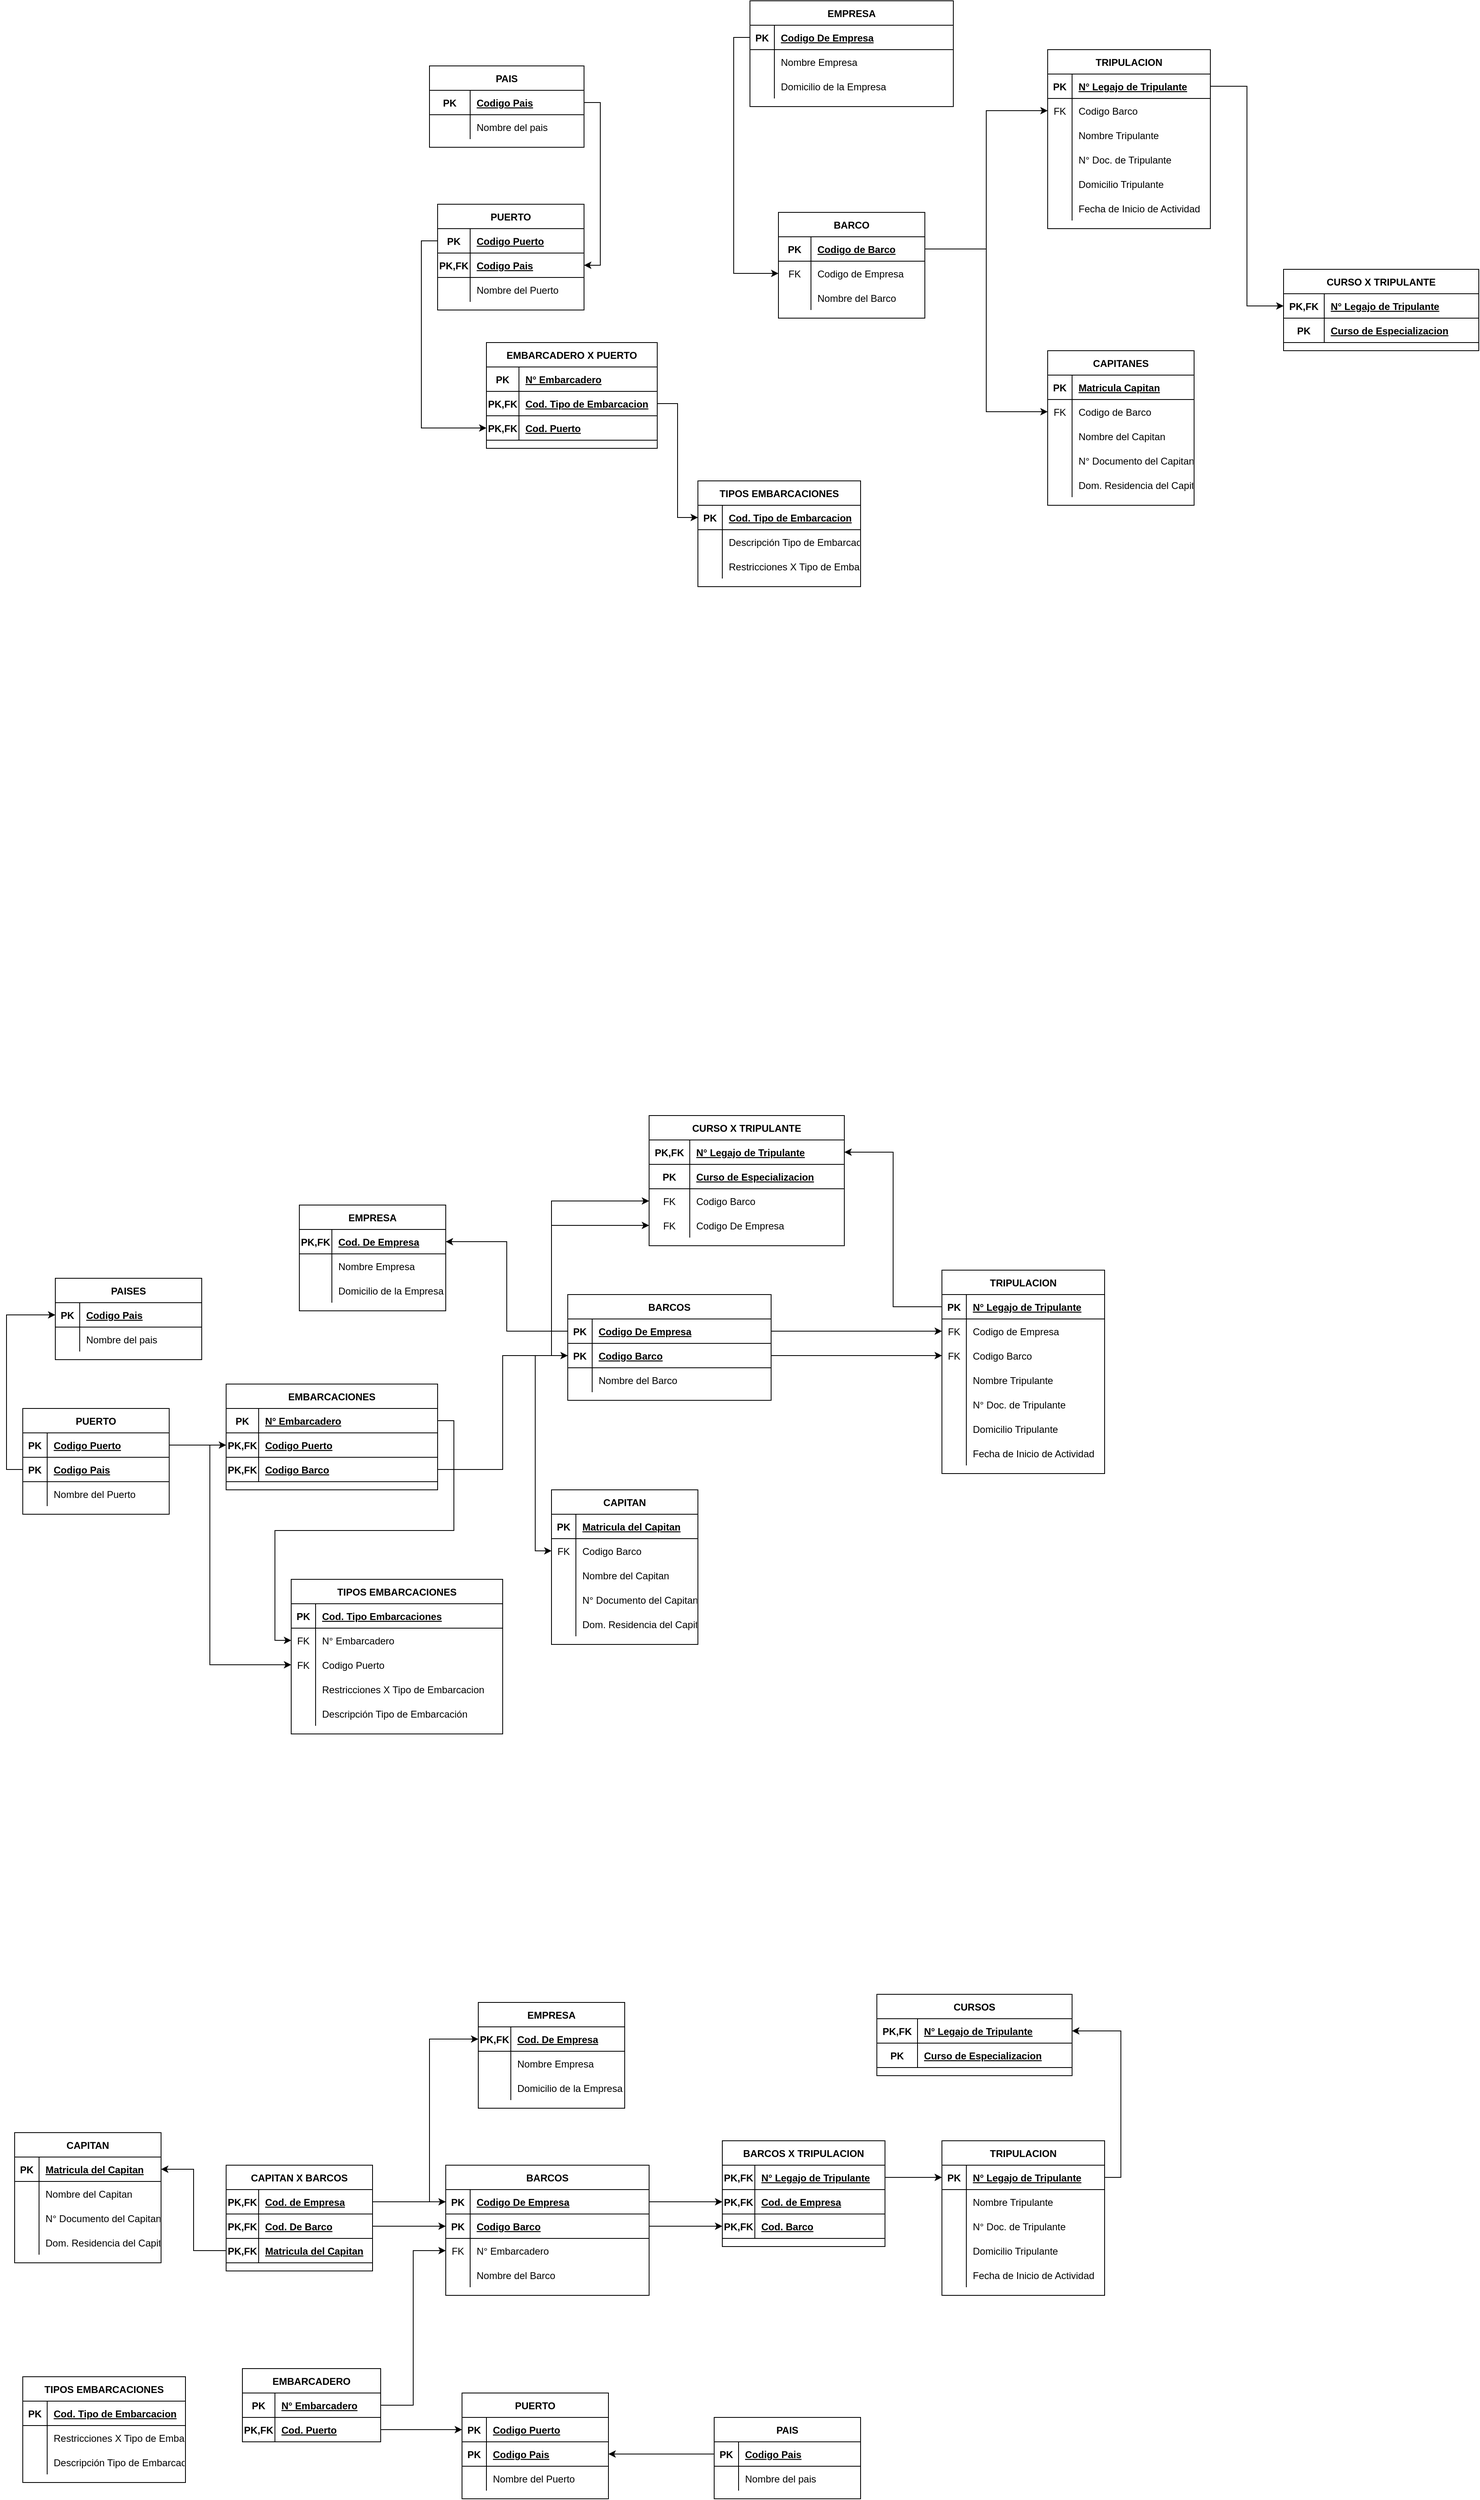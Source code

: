 <mxfile version="14.6.0" type="device"><diagram id="6TgrKDpk6kQt_hH3LjGq" name="Page-1"><mxGraphModel dx="2405" dy="820" grid="1" gridSize="10" guides="1" tooltips="1" connect="1" arrows="1" fold="1" page="1" pageScale="1" pageWidth="827" pageHeight="1169" math="0" shadow="0"><root><mxCell id="0"/><mxCell id="1" parent="0"/><mxCell id="VEytzl2Kut2sFGc7-EBU-1" value="EMPRESA" style="shape=table;startSize=30;container=1;collapsible=1;childLayout=tableLayout;fixedRows=1;rowLines=0;fontStyle=1;align=center;resizeLast=1;" parent="1" vertex="1"><mxGeometry x="164" y="240" width="250" height="130" as="geometry"/></mxCell><mxCell id="VEytzl2Kut2sFGc7-EBU-2" value="" style="shape=partialRectangle;collapsible=0;dropTarget=0;pointerEvents=0;fillColor=none;top=0;left=0;bottom=1;right=0;points=[[0,0.5],[1,0.5]];portConstraint=eastwest;" parent="VEytzl2Kut2sFGc7-EBU-1" vertex="1"><mxGeometry y="30" width="250" height="30" as="geometry"/></mxCell><mxCell id="VEytzl2Kut2sFGc7-EBU-3" value="PK" style="shape=partialRectangle;connectable=0;fillColor=none;top=0;left=0;bottom=0;right=0;fontStyle=1;overflow=hidden;" parent="VEytzl2Kut2sFGc7-EBU-2" vertex="1"><mxGeometry width="30" height="30" as="geometry"/></mxCell><mxCell id="VEytzl2Kut2sFGc7-EBU-4" value="Codigo De Empresa" style="shape=partialRectangle;connectable=0;fillColor=none;top=0;left=0;bottom=0;right=0;align=left;spacingLeft=6;fontStyle=5;overflow=hidden;" parent="VEytzl2Kut2sFGc7-EBU-2" vertex="1"><mxGeometry x="30" width="220" height="30" as="geometry"/></mxCell><mxCell id="VEytzl2Kut2sFGc7-EBU-8" value="" style="shape=partialRectangle;collapsible=0;dropTarget=0;pointerEvents=0;fillColor=none;top=0;left=0;bottom=0;right=0;points=[[0,0.5],[1,0.5]];portConstraint=eastwest;" parent="VEytzl2Kut2sFGc7-EBU-1" vertex="1"><mxGeometry y="60" width="250" height="30" as="geometry"/></mxCell><mxCell id="VEytzl2Kut2sFGc7-EBU-9" value="" style="shape=partialRectangle;connectable=0;fillColor=none;top=0;left=0;bottom=0;right=0;editable=1;overflow=hidden;" parent="VEytzl2Kut2sFGc7-EBU-8" vertex="1"><mxGeometry width="30" height="30" as="geometry"/></mxCell><mxCell id="VEytzl2Kut2sFGc7-EBU-10" value="Nombre Empresa" style="shape=partialRectangle;connectable=0;fillColor=none;top=0;left=0;bottom=0;right=0;align=left;spacingLeft=6;overflow=hidden;" parent="VEytzl2Kut2sFGc7-EBU-8" vertex="1"><mxGeometry x="30" width="220" height="30" as="geometry"/></mxCell><mxCell id="VEytzl2Kut2sFGc7-EBU-11" value="" style="shape=partialRectangle;collapsible=0;dropTarget=0;pointerEvents=0;fillColor=none;top=0;left=0;bottom=0;right=0;points=[[0,0.5],[1,0.5]];portConstraint=eastwest;" parent="VEytzl2Kut2sFGc7-EBU-1" vertex="1"><mxGeometry y="90" width="250" height="30" as="geometry"/></mxCell><mxCell id="VEytzl2Kut2sFGc7-EBU-12" value="" style="shape=partialRectangle;connectable=0;fillColor=none;top=0;left=0;bottom=0;right=0;editable=1;overflow=hidden;" parent="VEytzl2Kut2sFGc7-EBU-11" vertex="1"><mxGeometry width="30" height="30" as="geometry"/></mxCell><mxCell id="VEytzl2Kut2sFGc7-EBU-13" value="Domicilio de la Empresa" style="shape=partialRectangle;connectable=0;fillColor=none;top=0;left=0;bottom=0;right=0;align=left;spacingLeft=6;overflow=hidden;" parent="VEytzl2Kut2sFGc7-EBU-11" vertex="1"><mxGeometry x="30" width="220" height="30" as="geometry"/></mxCell><mxCell id="VEytzl2Kut2sFGc7-EBU-53" value="TRIPULACION" style="shape=table;startSize=30;container=1;collapsible=1;childLayout=tableLayout;fixedRows=1;rowLines=0;fontStyle=1;align=center;resizeLast=1;" parent="1" vertex="1"><mxGeometry x="530" y="300" width="200" height="220" as="geometry"/></mxCell><mxCell id="VEytzl2Kut2sFGc7-EBU-54" value="" style="shape=partialRectangle;collapsible=0;dropTarget=0;pointerEvents=0;fillColor=none;top=0;left=0;bottom=1;right=0;points=[[0,0.5],[1,0.5]];portConstraint=eastwest;" parent="VEytzl2Kut2sFGc7-EBU-53" vertex="1"><mxGeometry y="30" width="200" height="30" as="geometry"/></mxCell><mxCell id="VEytzl2Kut2sFGc7-EBU-55" value="PK" style="shape=partialRectangle;connectable=0;fillColor=none;top=0;left=0;bottom=0;right=0;fontStyle=1;overflow=hidden;" parent="VEytzl2Kut2sFGc7-EBU-54" vertex="1"><mxGeometry width="30" height="30" as="geometry"/></mxCell><mxCell id="VEytzl2Kut2sFGc7-EBU-56" value="N° Legajo de Tripulante" style="shape=partialRectangle;connectable=0;fillColor=none;top=0;left=0;bottom=0;right=0;align=left;spacingLeft=6;fontStyle=5;overflow=hidden;" parent="VEytzl2Kut2sFGc7-EBU-54" vertex="1"><mxGeometry x="30" width="170" height="30" as="geometry"/></mxCell><mxCell id="t3TGC6inanFPtn-SqWPa-7" value="" style="shape=partialRectangle;collapsible=0;dropTarget=0;pointerEvents=0;fillColor=none;top=0;left=0;bottom=0;right=0;points=[[0,0.5],[1,0.5]];portConstraint=eastwest;" parent="VEytzl2Kut2sFGc7-EBU-53" vertex="1"><mxGeometry y="60" width="200" height="30" as="geometry"/></mxCell><mxCell id="t3TGC6inanFPtn-SqWPa-8" value="FK" style="shape=partialRectangle;connectable=0;fillColor=none;top=0;left=0;bottom=0;right=0;fontStyle=0;overflow=hidden;" parent="t3TGC6inanFPtn-SqWPa-7" vertex="1"><mxGeometry width="30" height="30" as="geometry"/></mxCell><mxCell id="t3TGC6inanFPtn-SqWPa-9" value="Codigo Barco" style="shape=partialRectangle;connectable=0;fillColor=none;top=0;left=0;bottom=0;right=0;align=left;spacingLeft=6;fontStyle=0;overflow=hidden;" parent="t3TGC6inanFPtn-SqWPa-7" vertex="1"><mxGeometry x="30" width="170" height="30" as="geometry"/></mxCell><mxCell id="VEytzl2Kut2sFGc7-EBU-60" value="" style="shape=partialRectangle;collapsible=0;dropTarget=0;pointerEvents=0;fillColor=none;top=0;left=0;bottom=0;right=0;points=[[0,0.5],[1,0.5]];portConstraint=eastwest;" parent="VEytzl2Kut2sFGc7-EBU-53" vertex="1"><mxGeometry y="90" width="200" height="30" as="geometry"/></mxCell><mxCell id="VEytzl2Kut2sFGc7-EBU-61" value="" style="shape=partialRectangle;connectable=0;fillColor=none;top=0;left=0;bottom=0;right=0;editable=1;overflow=hidden;" parent="VEytzl2Kut2sFGc7-EBU-60" vertex="1"><mxGeometry width="30" height="30" as="geometry"/></mxCell><mxCell id="VEytzl2Kut2sFGc7-EBU-62" value="Nombre Tripulante" style="shape=partialRectangle;connectable=0;fillColor=none;top=0;left=0;bottom=0;right=0;align=left;spacingLeft=6;overflow=hidden;" parent="VEytzl2Kut2sFGc7-EBU-60" vertex="1"><mxGeometry x="30" width="170" height="30" as="geometry"/></mxCell><mxCell id="VEytzl2Kut2sFGc7-EBU-63" value="" style="shape=partialRectangle;collapsible=0;dropTarget=0;pointerEvents=0;fillColor=none;top=0;left=0;bottom=0;right=0;points=[[0,0.5],[1,0.5]];portConstraint=eastwest;" parent="VEytzl2Kut2sFGc7-EBU-53" vertex="1"><mxGeometry y="120" width="200" height="30" as="geometry"/></mxCell><mxCell id="VEytzl2Kut2sFGc7-EBU-64" value="" style="shape=partialRectangle;connectable=0;fillColor=none;top=0;left=0;bottom=0;right=0;editable=1;overflow=hidden;" parent="VEytzl2Kut2sFGc7-EBU-63" vertex="1"><mxGeometry width="30" height="30" as="geometry"/></mxCell><mxCell id="VEytzl2Kut2sFGc7-EBU-65" value="N° Doc. de Tripulante" style="shape=partialRectangle;connectable=0;fillColor=none;top=0;left=0;bottom=0;right=0;align=left;spacingLeft=6;overflow=hidden;" parent="VEytzl2Kut2sFGc7-EBU-63" vertex="1"><mxGeometry x="30" width="170" height="30" as="geometry"/></mxCell><mxCell id="VEytzl2Kut2sFGc7-EBU-66" value="" style="shape=partialRectangle;collapsible=0;dropTarget=0;pointerEvents=0;fillColor=none;top=0;left=0;bottom=0;right=0;points=[[0,0.5],[1,0.5]];portConstraint=eastwest;" parent="VEytzl2Kut2sFGc7-EBU-53" vertex="1"><mxGeometry y="150" width="200" height="30" as="geometry"/></mxCell><mxCell id="VEytzl2Kut2sFGc7-EBU-67" value="" style="shape=partialRectangle;connectable=0;fillColor=none;top=0;left=0;bottom=0;right=0;editable=1;overflow=hidden;" parent="VEytzl2Kut2sFGc7-EBU-66" vertex="1"><mxGeometry width="30" height="30" as="geometry"/></mxCell><mxCell id="VEytzl2Kut2sFGc7-EBU-68" value="Domicilio Tripulante" style="shape=partialRectangle;connectable=0;fillColor=none;top=0;left=0;bottom=0;right=0;align=left;spacingLeft=6;overflow=hidden;" parent="VEytzl2Kut2sFGc7-EBU-66" vertex="1"><mxGeometry x="30" width="170" height="30" as="geometry"/></mxCell><mxCell id="VEytzl2Kut2sFGc7-EBU-69" value="" style="shape=partialRectangle;collapsible=0;dropTarget=0;pointerEvents=0;fillColor=none;top=0;left=0;bottom=0;right=0;points=[[0,0.5],[1,0.5]];portConstraint=eastwest;" parent="VEytzl2Kut2sFGc7-EBU-53" vertex="1"><mxGeometry y="180" width="200" height="30" as="geometry"/></mxCell><mxCell id="VEytzl2Kut2sFGc7-EBU-70" value="" style="shape=partialRectangle;connectable=0;fillColor=none;top=0;left=0;bottom=0;right=0;editable=1;overflow=hidden;" parent="VEytzl2Kut2sFGc7-EBU-69" vertex="1"><mxGeometry width="30" height="30" as="geometry"/></mxCell><mxCell id="VEytzl2Kut2sFGc7-EBU-71" value="Fecha de Inicio de Actividad" style="shape=partialRectangle;connectable=0;fillColor=none;top=0;left=0;bottom=0;right=0;align=left;spacingLeft=6;overflow=hidden;" parent="VEytzl2Kut2sFGc7-EBU-69" vertex="1"><mxGeometry x="30" width="170" height="30" as="geometry"/></mxCell><mxCell id="VEytzl2Kut2sFGc7-EBU-72" value="CURSO X TRIPULANTE" style="shape=table;startSize=30;container=1;collapsible=1;childLayout=tableLayout;fixedRows=1;rowLines=0;fontStyle=1;align=center;resizeLast=1;" parent="1" vertex="1"><mxGeometry x="820" y="570" width="240" height="100" as="geometry"/></mxCell><mxCell id="VEytzl2Kut2sFGc7-EBU-73" value="" style="shape=partialRectangle;collapsible=0;dropTarget=0;pointerEvents=0;fillColor=none;top=0;left=0;bottom=1;right=0;points=[[0,0.5],[1,0.5]];portConstraint=eastwest;" parent="VEytzl2Kut2sFGc7-EBU-72" vertex="1"><mxGeometry y="30" width="240" height="30" as="geometry"/></mxCell><mxCell id="VEytzl2Kut2sFGc7-EBU-74" value="PK,FK" style="shape=partialRectangle;connectable=0;fillColor=none;top=0;left=0;bottom=0;right=0;fontStyle=1;overflow=hidden;" parent="VEytzl2Kut2sFGc7-EBU-73" vertex="1"><mxGeometry width="50" height="30" as="geometry"/></mxCell><mxCell id="VEytzl2Kut2sFGc7-EBU-75" value="N° Legajo de Tripulante" style="shape=partialRectangle;connectable=0;fillColor=none;top=0;left=0;bottom=0;right=0;align=left;spacingLeft=6;fontStyle=5;overflow=hidden;" parent="VEytzl2Kut2sFGc7-EBU-73" vertex="1"><mxGeometry x="50" width="190" height="30" as="geometry"/></mxCell><mxCell id="VEytzl2Kut2sFGc7-EBU-76" value="" style="shape=partialRectangle;collapsible=0;dropTarget=0;pointerEvents=0;fillColor=none;top=0;left=0;bottom=1;right=0;points=[[0,0.5],[1,0.5]];portConstraint=eastwest;" parent="VEytzl2Kut2sFGc7-EBU-72" vertex="1"><mxGeometry y="60" width="240" height="30" as="geometry"/></mxCell><mxCell id="VEytzl2Kut2sFGc7-EBU-77" value="PK" style="shape=partialRectangle;connectable=0;fillColor=none;top=0;left=0;bottom=0;right=0;fontStyle=1;overflow=hidden;" parent="VEytzl2Kut2sFGc7-EBU-76" vertex="1"><mxGeometry width="50" height="30" as="geometry"/></mxCell><mxCell id="VEytzl2Kut2sFGc7-EBU-78" value="Curso de Especializacion" style="shape=partialRectangle;connectable=0;fillColor=none;top=0;left=0;bottom=0;right=0;align=left;spacingLeft=6;fontStyle=5;overflow=hidden;" parent="VEytzl2Kut2sFGc7-EBU-76" vertex="1"><mxGeometry x="50" width="190" height="30" as="geometry"/></mxCell><mxCell id="VEytzl2Kut2sFGc7-EBU-80" style="edgeStyle=orthogonalEdgeStyle;rounded=0;orthogonalLoop=1;jettySize=auto;html=1;exitX=1;exitY=0.5;exitDx=0;exitDy=0;" parent="1" source="VEytzl2Kut2sFGc7-EBU-54" target="VEytzl2Kut2sFGc7-EBU-73" edge="1"><mxGeometry relative="1" as="geometry"/></mxCell><mxCell id="VEytzl2Kut2sFGc7-EBU-81" value="PAIS" style="shape=table;startSize=30;container=1;collapsible=1;childLayout=tableLayout;fixedRows=1;rowLines=0;fontStyle=1;align=center;resizeLast=1;" parent="1" vertex="1"><mxGeometry x="-230" y="320" width="190" height="100" as="geometry"/></mxCell><mxCell id="VEytzl2Kut2sFGc7-EBU-82" value="" style="shape=partialRectangle;collapsible=0;dropTarget=0;pointerEvents=0;fillColor=none;top=0;left=0;bottom=1;right=0;points=[[0,0.5],[1,0.5]];portConstraint=eastwest;" parent="VEytzl2Kut2sFGc7-EBU-81" vertex="1"><mxGeometry y="30" width="190" height="30" as="geometry"/></mxCell><mxCell id="VEytzl2Kut2sFGc7-EBU-83" value="PK" style="shape=partialRectangle;connectable=0;fillColor=none;top=0;left=0;bottom=0;right=0;fontStyle=1;overflow=hidden;" parent="VEytzl2Kut2sFGc7-EBU-82" vertex="1"><mxGeometry width="50" height="30" as="geometry"/></mxCell><mxCell id="VEytzl2Kut2sFGc7-EBU-84" value="Codigo Pais" style="shape=partialRectangle;connectable=0;fillColor=none;top=0;left=0;bottom=0;right=0;align=left;spacingLeft=6;fontStyle=5;overflow=hidden;" parent="VEytzl2Kut2sFGc7-EBU-82" vertex="1"><mxGeometry x="50" width="140" height="30" as="geometry"/></mxCell><mxCell id="VEytzl2Kut2sFGc7-EBU-20" value="" style="shape=partialRectangle;collapsible=0;dropTarget=0;pointerEvents=0;fillColor=none;top=0;left=0;bottom=0;right=0;points=[[0,0.5],[1,0.5]];portConstraint=eastwest;" parent="VEytzl2Kut2sFGc7-EBU-81" vertex="1"><mxGeometry y="60" width="190" height="30" as="geometry"/></mxCell><mxCell id="VEytzl2Kut2sFGc7-EBU-21" value="" style="shape=partialRectangle;connectable=0;fillColor=none;top=0;left=0;bottom=0;right=0;editable=1;overflow=hidden;" parent="VEytzl2Kut2sFGc7-EBU-20" vertex="1"><mxGeometry width="50" height="30" as="geometry"/></mxCell><mxCell id="VEytzl2Kut2sFGc7-EBU-22" value="Nombre del pais" style="shape=partialRectangle;connectable=0;fillColor=none;top=0;left=0;bottom=0;right=0;align=left;spacingLeft=6;overflow=hidden;" parent="VEytzl2Kut2sFGc7-EBU-20" vertex="1"><mxGeometry x="50" width="140" height="30" as="geometry"/></mxCell><mxCell id="VEytzl2Kut2sFGc7-EBU-101" value="PUERTO" style="shape=table;startSize=30;container=1;collapsible=1;childLayout=tableLayout;fixedRows=1;rowLines=0;fontStyle=1;align=center;resizeLast=1;" parent="1" vertex="1"><mxGeometry x="-220" y="490" width="180" height="130" as="geometry"/></mxCell><mxCell id="VEytzl2Kut2sFGc7-EBU-102" value="" style="shape=partialRectangle;collapsible=0;dropTarget=0;pointerEvents=0;fillColor=none;top=0;left=0;bottom=1;right=0;points=[[0,0.5],[1,0.5]];portConstraint=eastwest;" parent="VEytzl2Kut2sFGc7-EBU-101" vertex="1"><mxGeometry y="30" width="180" height="30" as="geometry"/></mxCell><mxCell id="VEytzl2Kut2sFGc7-EBU-103" value="PK" style="shape=partialRectangle;connectable=0;fillColor=none;top=0;left=0;bottom=0;right=0;fontStyle=1;overflow=hidden;" parent="VEytzl2Kut2sFGc7-EBU-102" vertex="1"><mxGeometry width="40" height="30" as="geometry"/></mxCell><mxCell id="VEytzl2Kut2sFGc7-EBU-104" value="Codigo Puerto" style="shape=partialRectangle;connectable=0;fillColor=none;top=0;left=0;bottom=0;right=0;align=left;spacingLeft=6;fontStyle=5;overflow=hidden;" parent="VEytzl2Kut2sFGc7-EBU-102" vertex="1"><mxGeometry x="40" width="140" height="30" as="geometry"/></mxCell><mxCell id="t3TGC6inanFPtn-SqWPa-4" value="" style="shape=partialRectangle;collapsible=0;dropTarget=0;pointerEvents=0;fillColor=none;top=0;left=0;bottom=1;right=0;points=[[0,0.5],[1,0.5]];portConstraint=eastwest;" parent="VEytzl2Kut2sFGc7-EBU-101" vertex="1"><mxGeometry y="60" width="180" height="30" as="geometry"/></mxCell><mxCell id="t3TGC6inanFPtn-SqWPa-5" value="PK,FK" style="shape=partialRectangle;connectable=0;fillColor=none;top=0;left=0;bottom=0;right=0;fontStyle=1;overflow=hidden;" parent="t3TGC6inanFPtn-SqWPa-4" vertex="1"><mxGeometry width="40" height="30" as="geometry"/></mxCell><mxCell id="t3TGC6inanFPtn-SqWPa-6" value="Codigo Pais" style="shape=partialRectangle;connectable=0;fillColor=none;top=0;left=0;bottom=0;right=0;align=left;spacingLeft=6;fontStyle=5;overflow=hidden;" parent="t3TGC6inanFPtn-SqWPa-4" vertex="1"><mxGeometry x="40" width="140" height="30" as="geometry"/></mxCell><mxCell id="VEytzl2Kut2sFGc7-EBU-26" value="" style="shape=partialRectangle;collapsible=0;dropTarget=0;pointerEvents=0;fillColor=none;top=0;left=0;bottom=0;right=0;points=[[0,0.5],[1,0.5]];portConstraint=eastwest;" parent="VEytzl2Kut2sFGc7-EBU-101" vertex="1"><mxGeometry y="90" width="180" height="30" as="geometry"/></mxCell><mxCell id="VEytzl2Kut2sFGc7-EBU-27" value="" style="shape=partialRectangle;connectable=0;fillColor=none;top=0;left=0;bottom=0;right=0;editable=1;overflow=hidden;" parent="VEytzl2Kut2sFGc7-EBU-26" vertex="1"><mxGeometry width="40" height="30" as="geometry"/></mxCell><mxCell id="VEytzl2Kut2sFGc7-EBU-28" value="Nombre del Puerto" style="shape=partialRectangle;connectable=0;fillColor=none;top=0;left=0;bottom=0;right=0;align=left;spacingLeft=6;overflow=hidden;" parent="VEytzl2Kut2sFGc7-EBU-26" vertex="1"><mxGeometry x="40" width="140" height="30" as="geometry"/></mxCell><mxCell id="VEytzl2Kut2sFGc7-EBU-116" value="EMBARCADERO X PUERTO" style="shape=table;startSize=30;container=1;collapsible=1;childLayout=tableLayout;fixedRows=1;rowLines=0;fontStyle=1;align=center;resizeLast=1;" parent="1" vertex="1"><mxGeometry x="-160" y="660" width="210" height="130" as="geometry"/></mxCell><mxCell id="VEytzl2Kut2sFGc7-EBU-117" value="" style="shape=partialRectangle;collapsible=0;dropTarget=0;pointerEvents=0;fillColor=none;top=0;left=0;bottom=1;right=0;points=[[0,0.5],[1,0.5]];portConstraint=eastwest;" parent="VEytzl2Kut2sFGc7-EBU-116" vertex="1"><mxGeometry y="30" width="210" height="30" as="geometry"/></mxCell><mxCell id="VEytzl2Kut2sFGc7-EBU-118" value="PK" style="shape=partialRectangle;connectable=0;fillColor=none;top=0;left=0;bottom=0;right=0;fontStyle=1;overflow=hidden;" parent="VEytzl2Kut2sFGc7-EBU-117" vertex="1"><mxGeometry width="40" height="30" as="geometry"/></mxCell><mxCell id="VEytzl2Kut2sFGc7-EBU-119" value="N° Embarcadero" style="shape=partialRectangle;connectable=0;fillColor=none;top=0;left=0;bottom=0;right=0;align=left;spacingLeft=6;fontStyle=5;overflow=hidden;" parent="VEytzl2Kut2sFGc7-EBU-117" vertex="1"><mxGeometry x="40" width="170" height="30" as="geometry"/></mxCell><mxCell id="VEytzl2Kut2sFGc7-EBU-133" value="" style="shape=partialRectangle;collapsible=0;dropTarget=0;pointerEvents=0;fillColor=none;top=0;left=0;bottom=1;right=0;points=[[0,0.5],[1,0.5]];portConstraint=eastwest;" parent="VEytzl2Kut2sFGc7-EBU-116" vertex="1"><mxGeometry y="60" width="210" height="30" as="geometry"/></mxCell><mxCell id="VEytzl2Kut2sFGc7-EBU-134" value="PK,FK" style="shape=partialRectangle;connectable=0;fillColor=none;top=0;left=0;bottom=0;right=0;fontStyle=1;overflow=hidden;" parent="VEytzl2Kut2sFGc7-EBU-133" vertex="1"><mxGeometry width="40" height="30" as="geometry"/></mxCell><mxCell id="VEytzl2Kut2sFGc7-EBU-135" value="Cod. Tipo de Embarcacion" style="shape=partialRectangle;connectable=0;fillColor=none;top=0;left=0;bottom=0;right=0;align=left;spacingLeft=6;fontStyle=5;overflow=hidden;" parent="VEytzl2Kut2sFGc7-EBU-133" vertex="1"><mxGeometry x="40" width="170" height="30" as="geometry"/></mxCell><mxCell id="VEytzl2Kut2sFGc7-EBU-136" value="" style="shape=partialRectangle;collapsible=0;dropTarget=0;pointerEvents=0;fillColor=none;top=0;left=0;bottom=1;right=0;points=[[0,0.5],[1,0.5]];portConstraint=eastwest;" parent="VEytzl2Kut2sFGc7-EBU-116" vertex="1"><mxGeometry y="90" width="210" height="30" as="geometry"/></mxCell><mxCell id="VEytzl2Kut2sFGc7-EBU-137" value="PK,FK" style="shape=partialRectangle;connectable=0;fillColor=none;top=0;left=0;bottom=0;right=0;fontStyle=1;overflow=hidden;" parent="VEytzl2Kut2sFGc7-EBU-136" vertex="1"><mxGeometry width="40" height="30" as="geometry"/></mxCell><mxCell id="VEytzl2Kut2sFGc7-EBU-138" value="Cod. Puerto" style="shape=partialRectangle;connectable=0;fillColor=none;top=0;left=0;bottom=0;right=0;align=left;spacingLeft=6;fontStyle=5;overflow=hidden;" parent="VEytzl2Kut2sFGc7-EBU-136" vertex="1"><mxGeometry x="40" width="170" height="30" as="geometry"/></mxCell><mxCell id="VEytzl2Kut2sFGc7-EBU-139" style="edgeStyle=orthogonalEdgeStyle;rounded=0;orthogonalLoop=1;jettySize=auto;html=1;exitX=0;exitY=0.5;exitDx=0;exitDy=0;entryX=0;entryY=0.5;entryDx=0;entryDy=0;" parent="1" source="VEytzl2Kut2sFGc7-EBU-102" target="VEytzl2Kut2sFGc7-EBU-136" edge="1"><mxGeometry relative="1" as="geometry"/></mxCell><mxCell id="VEytzl2Kut2sFGc7-EBU-140" value="TIPOS EMBARCACIONES" style="shape=table;startSize=30;container=1;collapsible=1;childLayout=tableLayout;fixedRows=1;rowLines=0;fontStyle=1;align=center;resizeLast=1;" parent="1" vertex="1"><mxGeometry x="100" y="830" width="200" height="130" as="geometry"/></mxCell><mxCell id="VEytzl2Kut2sFGc7-EBU-141" value="" style="shape=partialRectangle;collapsible=0;dropTarget=0;pointerEvents=0;fillColor=none;top=0;left=0;bottom=1;right=0;points=[[0,0.5],[1,0.5]];portConstraint=eastwest;" parent="VEytzl2Kut2sFGc7-EBU-140" vertex="1"><mxGeometry y="30" width="200" height="30" as="geometry"/></mxCell><mxCell id="VEytzl2Kut2sFGc7-EBU-142" value="PK" style="shape=partialRectangle;connectable=0;fillColor=none;top=0;left=0;bottom=0;right=0;fontStyle=1;overflow=hidden;" parent="VEytzl2Kut2sFGc7-EBU-141" vertex="1"><mxGeometry width="30" height="30" as="geometry"/></mxCell><mxCell id="VEytzl2Kut2sFGc7-EBU-143" value="Cod. Tipo de Embarcacion" style="shape=partialRectangle;connectable=0;fillColor=none;top=0;left=0;bottom=0;right=0;align=left;spacingLeft=6;fontStyle=5;overflow=hidden;" parent="VEytzl2Kut2sFGc7-EBU-141" vertex="1"><mxGeometry x="30" width="170" height="30" as="geometry"/></mxCell><mxCell id="VEytzl2Kut2sFGc7-EBU-47" value="" style="shape=partialRectangle;collapsible=0;dropTarget=0;pointerEvents=0;fillColor=none;top=0;left=0;bottom=0;right=0;points=[[0,0.5],[1,0.5]];portConstraint=eastwest;" parent="VEytzl2Kut2sFGc7-EBU-140" vertex="1"><mxGeometry y="60" width="200" height="30" as="geometry"/></mxCell><mxCell id="VEytzl2Kut2sFGc7-EBU-48" value="" style="shape=partialRectangle;connectable=0;fillColor=none;top=0;left=0;bottom=0;right=0;editable=1;overflow=hidden;" parent="VEytzl2Kut2sFGc7-EBU-47" vertex="1"><mxGeometry width="30" height="30" as="geometry"/></mxCell><mxCell id="VEytzl2Kut2sFGc7-EBU-49" value="Descripción Tipo de Embarcación" style="shape=partialRectangle;connectable=0;fillColor=none;top=0;left=0;bottom=0;right=0;align=left;spacingLeft=6;overflow=hidden;" parent="VEytzl2Kut2sFGc7-EBU-47" vertex="1"><mxGeometry x="30" width="170" height="30" as="geometry"/></mxCell><mxCell id="VEytzl2Kut2sFGc7-EBU-50" value="" style="shape=partialRectangle;collapsible=0;dropTarget=0;pointerEvents=0;fillColor=none;top=0;left=0;bottom=0;right=0;points=[[0,0.5],[1,0.5]];portConstraint=eastwest;" parent="VEytzl2Kut2sFGc7-EBU-140" vertex="1"><mxGeometry y="90" width="200" height="30" as="geometry"/></mxCell><mxCell id="VEytzl2Kut2sFGc7-EBU-51" value="" style="shape=partialRectangle;connectable=0;fillColor=none;top=0;left=0;bottom=0;right=0;editable=1;overflow=hidden;" parent="VEytzl2Kut2sFGc7-EBU-50" vertex="1"><mxGeometry width="30" height="30" as="geometry"/></mxCell><mxCell id="VEytzl2Kut2sFGc7-EBU-52" value="Restricciones X Tipo de Embarcacion" style="shape=partialRectangle;connectable=0;fillColor=none;top=0;left=0;bottom=0;right=0;align=left;spacingLeft=6;overflow=hidden;" parent="VEytzl2Kut2sFGc7-EBU-50" vertex="1"><mxGeometry x="30" width="170" height="30" as="geometry"/></mxCell><mxCell id="VEytzl2Kut2sFGc7-EBU-153" style="edgeStyle=orthogonalEdgeStyle;rounded=0;orthogonalLoop=1;jettySize=auto;html=1;exitX=1;exitY=0.5;exitDx=0;exitDy=0;" parent="1" source="VEytzl2Kut2sFGc7-EBU-133" target="VEytzl2Kut2sFGc7-EBU-141" edge="1"><mxGeometry relative="1" as="geometry"/></mxCell><mxCell id="VEytzl2Kut2sFGc7-EBU-154" value="BARCO" style="shape=table;startSize=30;container=1;collapsible=1;childLayout=tableLayout;fixedRows=1;rowLines=0;fontStyle=1;align=center;resizeLast=1;" parent="1" vertex="1"><mxGeometry x="199" y="500" width="180" height="130" as="geometry"/></mxCell><mxCell id="VEytzl2Kut2sFGc7-EBU-155" value="" style="shape=partialRectangle;collapsible=0;dropTarget=0;pointerEvents=0;fillColor=none;top=0;left=0;bottom=1;right=0;points=[[0,0.5],[1,0.5]];portConstraint=eastwest;" parent="VEytzl2Kut2sFGc7-EBU-154" vertex="1"><mxGeometry y="30" width="180" height="30" as="geometry"/></mxCell><mxCell id="VEytzl2Kut2sFGc7-EBU-156" value="PK" style="shape=partialRectangle;connectable=0;fillColor=none;top=0;left=0;bottom=0;right=0;fontStyle=1;overflow=hidden;" parent="VEytzl2Kut2sFGc7-EBU-155" vertex="1"><mxGeometry width="40" height="30" as="geometry"/></mxCell><mxCell id="VEytzl2Kut2sFGc7-EBU-157" value="Codigo de Barco" style="shape=partialRectangle;connectable=0;fillColor=none;top=0;left=0;bottom=0;right=0;align=left;spacingLeft=6;fontStyle=5;overflow=hidden;" parent="VEytzl2Kut2sFGc7-EBU-155" vertex="1"><mxGeometry x="40" width="140" height="30" as="geometry"/></mxCell><mxCell id="1U_l8Y87iMAc47nw4359-4" value="" style="shape=partialRectangle;collapsible=0;dropTarget=0;pointerEvents=0;fillColor=none;top=0;left=0;bottom=0;right=0;points=[[0,0.5],[1,0.5]];portConstraint=eastwest;" parent="VEytzl2Kut2sFGc7-EBU-154" vertex="1"><mxGeometry y="60" width="180" height="30" as="geometry"/></mxCell><mxCell id="1U_l8Y87iMAc47nw4359-5" value="FK" style="shape=partialRectangle;connectable=0;fillColor=none;top=0;left=0;bottom=0;right=0;fontStyle=0;overflow=hidden;" parent="1U_l8Y87iMAc47nw4359-4" vertex="1"><mxGeometry width="40" height="30" as="geometry"/></mxCell><mxCell id="1U_l8Y87iMAc47nw4359-6" value="Codigo de Empresa" style="shape=partialRectangle;connectable=0;fillColor=none;top=0;left=0;bottom=0;right=0;align=left;spacingLeft=6;fontStyle=0;overflow=hidden;" parent="1U_l8Y87iMAc47nw4359-4" vertex="1"><mxGeometry x="40" width="140" height="30" as="geometry"/></mxCell><mxCell id="VEytzl2Kut2sFGc7-EBU-14" value="" style="shape=partialRectangle;collapsible=0;dropTarget=0;pointerEvents=0;fillColor=none;top=0;left=0;bottom=0;right=0;points=[[0,0.5],[1,0.5]];portConstraint=eastwest;" parent="VEytzl2Kut2sFGc7-EBU-154" vertex="1"><mxGeometry y="90" width="180" height="30" as="geometry"/></mxCell><mxCell id="VEytzl2Kut2sFGc7-EBU-15" value="" style="shape=partialRectangle;connectable=0;fillColor=none;top=0;left=0;bottom=0;right=0;editable=1;overflow=hidden;" parent="VEytzl2Kut2sFGc7-EBU-14" vertex="1"><mxGeometry width="40" height="30" as="geometry"/></mxCell><mxCell id="VEytzl2Kut2sFGc7-EBU-16" value="Nombre del Barco" style="shape=partialRectangle;connectable=0;fillColor=none;top=0;left=0;bottom=0;right=0;align=left;spacingLeft=6;overflow=hidden;" parent="VEytzl2Kut2sFGc7-EBU-14" vertex="1"><mxGeometry x="40" width="140" height="30" as="geometry"/></mxCell><mxCell id="VEytzl2Kut2sFGc7-EBU-171" value="CAPITANES" style="shape=table;startSize=30;container=1;collapsible=1;childLayout=tableLayout;fixedRows=1;rowLines=0;fontStyle=1;align=center;resizeLast=1;" parent="1" vertex="1"><mxGeometry x="530" y="670" width="180" height="190" as="geometry"/></mxCell><mxCell id="VEytzl2Kut2sFGc7-EBU-172" value="" style="shape=partialRectangle;collapsible=0;dropTarget=0;pointerEvents=0;fillColor=none;top=0;left=0;bottom=1;right=0;points=[[0,0.5],[1,0.5]];portConstraint=eastwest;" parent="VEytzl2Kut2sFGc7-EBU-171" vertex="1"><mxGeometry y="30" width="180" height="30" as="geometry"/></mxCell><mxCell id="VEytzl2Kut2sFGc7-EBU-173" value="PK" style="shape=partialRectangle;connectable=0;fillColor=none;top=0;left=0;bottom=0;right=0;fontStyle=1;overflow=hidden;" parent="VEytzl2Kut2sFGc7-EBU-172" vertex="1"><mxGeometry width="30" height="30" as="geometry"/></mxCell><mxCell id="VEytzl2Kut2sFGc7-EBU-174" value="Matricula Capitan" style="shape=partialRectangle;connectable=0;fillColor=none;top=0;left=0;bottom=0;right=0;align=left;spacingLeft=6;fontStyle=5;overflow=hidden;" parent="VEytzl2Kut2sFGc7-EBU-172" vertex="1"><mxGeometry x="30" width="150" height="30" as="geometry"/></mxCell><mxCell id="mwcKu8jPl4og3SYwan-k-1" value="" style="shape=partialRectangle;collapsible=0;dropTarget=0;pointerEvents=0;fillColor=none;top=0;left=0;bottom=0;right=0;points=[[0,0.5],[1,0.5]];portConstraint=eastwest;" parent="VEytzl2Kut2sFGc7-EBU-171" vertex="1"><mxGeometry y="60" width="180" height="30" as="geometry"/></mxCell><mxCell id="mwcKu8jPl4og3SYwan-k-2" value="FK" style="shape=partialRectangle;connectable=0;fillColor=none;top=0;left=0;bottom=0;right=0;fontStyle=0;overflow=hidden;" parent="mwcKu8jPl4og3SYwan-k-1" vertex="1"><mxGeometry width="30" height="30" as="geometry"/></mxCell><mxCell id="mwcKu8jPl4og3SYwan-k-3" value="Codigo de Barco" style="shape=partialRectangle;connectable=0;fillColor=none;top=0;left=0;bottom=0;right=0;align=left;spacingLeft=6;fontStyle=0;overflow=hidden;" parent="mwcKu8jPl4og3SYwan-k-1" vertex="1"><mxGeometry x="30" width="150" height="30" as="geometry"/></mxCell><mxCell id="VEytzl2Kut2sFGc7-EBU-35" value="" style="shape=partialRectangle;collapsible=0;dropTarget=0;pointerEvents=0;fillColor=none;top=0;left=0;bottom=0;right=0;points=[[0,0.5],[1,0.5]];portConstraint=eastwest;" parent="VEytzl2Kut2sFGc7-EBU-171" vertex="1"><mxGeometry y="90" width="180" height="30" as="geometry"/></mxCell><mxCell id="VEytzl2Kut2sFGc7-EBU-36" value="" style="shape=partialRectangle;connectable=0;fillColor=none;top=0;left=0;bottom=0;right=0;editable=1;overflow=hidden;" parent="VEytzl2Kut2sFGc7-EBU-35" vertex="1"><mxGeometry width="30" height="30" as="geometry"/></mxCell><mxCell id="VEytzl2Kut2sFGc7-EBU-37" value="Nombre del Capitan" style="shape=partialRectangle;connectable=0;fillColor=none;top=0;left=0;bottom=0;right=0;align=left;spacingLeft=6;overflow=hidden;" parent="VEytzl2Kut2sFGc7-EBU-35" vertex="1"><mxGeometry x="30" width="150" height="30" as="geometry"/></mxCell><mxCell id="VEytzl2Kut2sFGc7-EBU-38" value="" style="shape=partialRectangle;collapsible=0;dropTarget=0;pointerEvents=0;fillColor=none;top=0;left=0;bottom=0;right=0;points=[[0,0.5],[1,0.5]];portConstraint=eastwest;" parent="VEytzl2Kut2sFGc7-EBU-171" vertex="1"><mxGeometry y="120" width="180" height="30" as="geometry"/></mxCell><mxCell id="VEytzl2Kut2sFGc7-EBU-39" value="" style="shape=partialRectangle;connectable=0;fillColor=none;top=0;left=0;bottom=0;right=0;editable=1;overflow=hidden;" parent="VEytzl2Kut2sFGc7-EBU-38" vertex="1"><mxGeometry width="30" height="30" as="geometry"/></mxCell><mxCell id="VEytzl2Kut2sFGc7-EBU-40" value="N° Documento del Capitan" style="shape=partialRectangle;connectable=0;fillColor=none;top=0;left=0;bottom=0;right=0;align=left;spacingLeft=6;overflow=hidden;" parent="VEytzl2Kut2sFGc7-EBU-38" vertex="1"><mxGeometry x="30" width="150" height="30" as="geometry"/></mxCell><mxCell id="VEytzl2Kut2sFGc7-EBU-41" value="" style="shape=partialRectangle;collapsible=0;dropTarget=0;pointerEvents=0;fillColor=none;top=0;left=0;bottom=0;right=0;points=[[0,0.5],[1,0.5]];portConstraint=eastwest;" parent="VEytzl2Kut2sFGc7-EBU-171" vertex="1"><mxGeometry y="150" width="180" height="30" as="geometry"/></mxCell><mxCell id="VEytzl2Kut2sFGc7-EBU-42" value="" style="shape=partialRectangle;connectable=0;fillColor=none;top=0;left=0;bottom=0;right=0;editable=1;overflow=hidden;" parent="VEytzl2Kut2sFGc7-EBU-41" vertex="1"><mxGeometry width="30" height="30" as="geometry"/></mxCell><mxCell id="VEytzl2Kut2sFGc7-EBU-43" value="Dom. Residencia del Capitan" style="shape=partialRectangle;connectable=0;fillColor=none;top=0;left=0;bottom=0;right=0;align=left;spacingLeft=6;overflow=hidden;" parent="VEytzl2Kut2sFGc7-EBU-41" vertex="1"><mxGeometry x="30" width="150" height="30" as="geometry"/></mxCell><mxCell id="VEytzl2Kut2sFGc7-EBU-184" style="edgeStyle=orthogonalEdgeStyle;rounded=0;orthogonalLoop=1;jettySize=auto;html=1;exitX=1;exitY=0.5;exitDx=0;exitDy=0;entryX=0;entryY=0.5;entryDx=0;entryDy=0;" parent="1" source="VEytzl2Kut2sFGc7-EBU-155" target="mwcKu8jPl4og3SYwan-k-1" edge="1"><mxGeometry relative="1" as="geometry"><mxPoint x="560" y="645" as="sourcePoint"/></mxGeometry></mxCell><mxCell id="t3TGC6inanFPtn-SqWPa-10" style="edgeStyle=orthogonalEdgeStyle;rounded=0;orthogonalLoop=1;jettySize=auto;html=1;exitX=1;exitY=0.5;exitDx=0;exitDy=0;entryX=0;entryY=0.5;entryDx=0;entryDy=0;" parent="1" source="VEytzl2Kut2sFGc7-EBU-155" target="t3TGC6inanFPtn-SqWPa-7" edge="1"><mxGeometry relative="1" as="geometry"/></mxCell><mxCell id="t3TGC6inanFPtn-SqWPa-11" style="edgeStyle=orthogonalEdgeStyle;rounded=0;orthogonalLoop=1;jettySize=auto;html=1;entryX=0;entryY=0.5;entryDx=0;entryDy=0;" parent="1" source="VEytzl2Kut2sFGc7-EBU-2" target="1U_l8Y87iMAc47nw4359-4" edge="1"><mxGeometry relative="1" as="geometry"/></mxCell><mxCell id="t3TGC6inanFPtn-SqWPa-12" style="edgeStyle=orthogonalEdgeStyle;rounded=0;orthogonalLoop=1;jettySize=auto;html=1;exitX=1;exitY=0.5;exitDx=0;exitDy=0;entryX=1;entryY=0.5;entryDx=0;entryDy=0;" parent="1" source="VEytzl2Kut2sFGc7-EBU-82" target="t3TGC6inanFPtn-SqWPa-4" edge="1"><mxGeometry relative="1" as="geometry"/></mxCell><mxCell id="t3TGC6inanFPtn-SqWPa-106" value="BARCOS" style="shape=table;startSize=30;container=1;collapsible=1;childLayout=tableLayout;fixedRows=1;rowLines=0;fontStyle=1;align=center;resizeLast=1;" parent="1" vertex="1"><mxGeometry x="-60" y="1830" width="250" height="130" as="geometry"/></mxCell><mxCell id="t3TGC6inanFPtn-SqWPa-107" value="" style="shape=partialRectangle;collapsible=0;dropTarget=0;pointerEvents=0;fillColor=none;top=0;left=0;bottom=1;right=0;points=[[0,0.5],[1,0.5]];portConstraint=eastwest;" parent="t3TGC6inanFPtn-SqWPa-106" vertex="1"><mxGeometry y="30" width="250" height="30" as="geometry"/></mxCell><mxCell id="t3TGC6inanFPtn-SqWPa-108" value="PK" style="shape=partialRectangle;connectable=0;fillColor=none;top=0;left=0;bottom=0;right=0;fontStyle=1;overflow=hidden;" parent="t3TGC6inanFPtn-SqWPa-107" vertex="1"><mxGeometry width="30" height="30" as="geometry"/></mxCell><mxCell id="t3TGC6inanFPtn-SqWPa-109" value="Codigo De Empresa" style="shape=partialRectangle;connectable=0;fillColor=none;top=0;left=0;bottom=0;right=0;align=left;spacingLeft=6;fontStyle=5;overflow=hidden;" parent="t3TGC6inanFPtn-SqWPa-107" vertex="1"><mxGeometry x="30" width="220" height="30" as="geometry"/></mxCell><mxCell id="t3TGC6inanFPtn-SqWPa-110" value="" style="shape=partialRectangle;collapsible=0;dropTarget=0;pointerEvents=0;fillColor=none;top=0;left=0;bottom=1;right=0;points=[[0,0.5],[1,0.5]];portConstraint=eastwest;" parent="t3TGC6inanFPtn-SqWPa-106" vertex="1"><mxGeometry y="60" width="250" height="30" as="geometry"/></mxCell><mxCell id="t3TGC6inanFPtn-SqWPa-111" value="PK" style="shape=partialRectangle;connectable=0;fillColor=none;top=0;left=0;bottom=0;right=0;fontStyle=1;overflow=hidden;" parent="t3TGC6inanFPtn-SqWPa-110" vertex="1"><mxGeometry width="30" height="30" as="geometry"/></mxCell><mxCell id="t3TGC6inanFPtn-SqWPa-112" value="Codigo Barco" style="shape=partialRectangle;connectable=0;fillColor=none;top=0;left=0;bottom=0;right=0;align=left;spacingLeft=6;fontStyle=5;overflow=hidden;" parent="t3TGC6inanFPtn-SqWPa-110" vertex="1"><mxGeometry x="30" width="220" height="30" as="geometry"/></mxCell><mxCell id="t3TGC6inanFPtn-SqWPa-119" value="" style="shape=partialRectangle;collapsible=0;dropTarget=0;pointerEvents=0;fillColor=none;top=0;left=0;bottom=0;right=0;points=[[0,0.5],[1,0.5]];portConstraint=eastwest;" parent="t3TGC6inanFPtn-SqWPa-106" vertex="1"><mxGeometry y="90" width="250" height="30" as="geometry"/></mxCell><mxCell id="t3TGC6inanFPtn-SqWPa-120" value="" style="shape=partialRectangle;connectable=0;fillColor=none;top=0;left=0;bottom=0;right=0;editable=1;overflow=hidden;" parent="t3TGC6inanFPtn-SqWPa-119" vertex="1"><mxGeometry width="30" height="30" as="geometry"/></mxCell><mxCell id="t3TGC6inanFPtn-SqWPa-121" value="Nombre del Barco" style="shape=partialRectangle;connectable=0;fillColor=none;top=0;left=0;bottom=0;right=0;align=left;spacingLeft=6;overflow=hidden;" parent="t3TGC6inanFPtn-SqWPa-119" vertex="1"><mxGeometry x="30" width="220" height="30" as="geometry"/></mxCell><mxCell id="t3TGC6inanFPtn-SqWPa-158" value="TRIPULACION" style="shape=table;startSize=30;container=1;collapsible=1;childLayout=tableLayout;fixedRows=1;rowLines=0;fontStyle=1;align=center;resizeLast=1;" parent="1" vertex="1"><mxGeometry x="400" y="1800" width="200" height="250" as="geometry"/></mxCell><mxCell id="t3TGC6inanFPtn-SqWPa-159" value="" style="shape=partialRectangle;collapsible=0;dropTarget=0;pointerEvents=0;fillColor=none;top=0;left=0;bottom=1;right=0;points=[[0,0.5],[1,0.5]];portConstraint=eastwest;" parent="t3TGC6inanFPtn-SqWPa-158" vertex="1"><mxGeometry y="30" width="200" height="30" as="geometry"/></mxCell><mxCell id="t3TGC6inanFPtn-SqWPa-160" value="PK" style="shape=partialRectangle;connectable=0;fillColor=none;top=0;left=0;bottom=0;right=0;fontStyle=1;overflow=hidden;" parent="t3TGC6inanFPtn-SqWPa-159" vertex="1"><mxGeometry width="30" height="30" as="geometry"/></mxCell><mxCell id="t3TGC6inanFPtn-SqWPa-161" value="N° Legajo de Tripulante" style="shape=partialRectangle;connectable=0;fillColor=none;top=0;left=0;bottom=0;right=0;align=left;spacingLeft=6;fontStyle=5;overflow=hidden;" parent="t3TGC6inanFPtn-SqWPa-159" vertex="1"><mxGeometry x="30" width="170" height="30" as="geometry"/></mxCell><mxCell id="t3TGC6inanFPtn-SqWPa-162" value="" style="shape=partialRectangle;collapsible=0;dropTarget=0;pointerEvents=0;fillColor=none;top=0;left=0;bottom=0;right=0;points=[[0,0.5],[1,0.5]];portConstraint=eastwest;" parent="t3TGC6inanFPtn-SqWPa-158" vertex="1"><mxGeometry y="60" width="200" height="30" as="geometry"/></mxCell><mxCell id="t3TGC6inanFPtn-SqWPa-163" value="FK" style="shape=partialRectangle;connectable=0;fillColor=none;top=0;left=0;bottom=0;right=0;fontStyle=0;overflow=hidden;" parent="t3TGC6inanFPtn-SqWPa-162" vertex="1"><mxGeometry width="30" height="30" as="geometry"/></mxCell><mxCell id="t3TGC6inanFPtn-SqWPa-164" value="Codigo de Empresa" style="shape=partialRectangle;connectable=0;fillColor=none;top=0;left=0;bottom=0;right=0;align=left;spacingLeft=6;fontStyle=0;overflow=hidden;" parent="t3TGC6inanFPtn-SqWPa-162" vertex="1"><mxGeometry x="30" width="170" height="30" as="geometry"/></mxCell><mxCell id="t3TGC6inanFPtn-SqWPa-165" value="" style="shape=partialRectangle;collapsible=0;dropTarget=0;pointerEvents=0;fillColor=none;top=0;left=0;bottom=0;right=0;points=[[0,0.5],[1,0.5]];portConstraint=eastwest;" parent="t3TGC6inanFPtn-SqWPa-158" vertex="1"><mxGeometry y="90" width="200" height="30" as="geometry"/></mxCell><mxCell id="t3TGC6inanFPtn-SqWPa-166" value="FK" style="shape=partialRectangle;connectable=0;fillColor=none;top=0;left=0;bottom=0;right=0;fontStyle=0;overflow=hidden;" parent="t3TGC6inanFPtn-SqWPa-165" vertex="1"><mxGeometry width="30" height="30" as="geometry"/></mxCell><mxCell id="t3TGC6inanFPtn-SqWPa-167" value="Codigo Barco" style="shape=partialRectangle;connectable=0;fillColor=none;top=0;left=0;bottom=0;right=0;align=left;spacingLeft=6;fontStyle=0;overflow=hidden;" parent="t3TGC6inanFPtn-SqWPa-165" vertex="1"><mxGeometry x="30" width="170" height="30" as="geometry"/></mxCell><mxCell id="t3TGC6inanFPtn-SqWPa-168" value="" style="shape=partialRectangle;collapsible=0;dropTarget=0;pointerEvents=0;fillColor=none;top=0;left=0;bottom=0;right=0;points=[[0,0.5],[1,0.5]];portConstraint=eastwest;" parent="t3TGC6inanFPtn-SqWPa-158" vertex="1"><mxGeometry y="120" width="200" height="30" as="geometry"/></mxCell><mxCell id="t3TGC6inanFPtn-SqWPa-169" value="" style="shape=partialRectangle;connectable=0;fillColor=none;top=0;left=0;bottom=0;right=0;editable=1;overflow=hidden;" parent="t3TGC6inanFPtn-SqWPa-168" vertex="1"><mxGeometry width="30" height="30" as="geometry"/></mxCell><mxCell id="t3TGC6inanFPtn-SqWPa-170" value="Nombre Tripulante" style="shape=partialRectangle;connectable=0;fillColor=none;top=0;left=0;bottom=0;right=0;align=left;spacingLeft=6;overflow=hidden;" parent="t3TGC6inanFPtn-SqWPa-168" vertex="1"><mxGeometry x="30" width="170" height="30" as="geometry"/></mxCell><mxCell id="t3TGC6inanFPtn-SqWPa-171" value="" style="shape=partialRectangle;collapsible=0;dropTarget=0;pointerEvents=0;fillColor=none;top=0;left=0;bottom=0;right=0;points=[[0,0.5],[1,0.5]];portConstraint=eastwest;" parent="t3TGC6inanFPtn-SqWPa-158" vertex="1"><mxGeometry y="150" width="200" height="30" as="geometry"/></mxCell><mxCell id="t3TGC6inanFPtn-SqWPa-172" value="" style="shape=partialRectangle;connectable=0;fillColor=none;top=0;left=0;bottom=0;right=0;editable=1;overflow=hidden;" parent="t3TGC6inanFPtn-SqWPa-171" vertex="1"><mxGeometry width="30" height="30" as="geometry"/></mxCell><mxCell id="t3TGC6inanFPtn-SqWPa-173" value="N° Doc. de Tripulante" style="shape=partialRectangle;connectable=0;fillColor=none;top=0;left=0;bottom=0;right=0;align=left;spacingLeft=6;overflow=hidden;" parent="t3TGC6inanFPtn-SqWPa-171" vertex="1"><mxGeometry x="30" width="170" height="30" as="geometry"/></mxCell><mxCell id="t3TGC6inanFPtn-SqWPa-174" value="" style="shape=partialRectangle;collapsible=0;dropTarget=0;pointerEvents=0;fillColor=none;top=0;left=0;bottom=0;right=0;points=[[0,0.5],[1,0.5]];portConstraint=eastwest;" parent="t3TGC6inanFPtn-SqWPa-158" vertex="1"><mxGeometry y="180" width="200" height="30" as="geometry"/></mxCell><mxCell id="t3TGC6inanFPtn-SqWPa-175" value="" style="shape=partialRectangle;connectable=0;fillColor=none;top=0;left=0;bottom=0;right=0;editable=1;overflow=hidden;" parent="t3TGC6inanFPtn-SqWPa-174" vertex="1"><mxGeometry width="30" height="30" as="geometry"/></mxCell><mxCell id="t3TGC6inanFPtn-SqWPa-176" value="Domicilio Tripulante" style="shape=partialRectangle;connectable=0;fillColor=none;top=0;left=0;bottom=0;right=0;align=left;spacingLeft=6;overflow=hidden;" parent="t3TGC6inanFPtn-SqWPa-174" vertex="1"><mxGeometry x="30" width="170" height="30" as="geometry"/></mxCell><mxCell id="t3TGC6inanFPtn-SqWPa-177" value="" style="shape=partialRectangle;collapsible=0;dropTarget=0;pointerEvents=0;fillColor=none;top=0;left=0;bottom=0;right=0;points=[[0,0.5],[1,0.5]];portConstraint=eastwest;" parent="t3TGC6inanFPtn-SqWPa-158" vertex="1"><mxGeometry y="210" width="200" height="30" as="geometry"/></mxCell><mxCell id="t3TGC6inanFPtn-SqWPa-178" value="" style="shape=partialRectangle;connectable=0;fillColor=none;top=0;left=0;bottom=0;right=0;editable=1;overflow=hidden;" parent="t3TGC6inanFPtn-SqWPa-177" vertex="1"><mxGeometry width="30" height="30" as="geometry"/></mxCell><mxCell id="t3TGC6inanFPtn-SqWPa-179" value="Fecha de Inicio de Actividad" style="shape=partialRectangle;connectable=0;fillColor=none;top=0;left=0;bottom=0;right=0;align=left;spacingLeft=6;overflow=hidden;" parent="t3TGC6inanFPtn-SqWPa-177" vertex="1"><mxGeometry x="30" width="170" height="30" as="geometry"/></mxCell><mxCell id="t3TGC6inanFPtn-SqWPa-180" value="CURSO X TRIPULANTE" style="shape=table;startSize=30;container=1;collapsible=1;childLayout=tableLayout;fixedRows=1;rowLines=0;fontStyle=1;align=center;resizeLast=1;" parent="1" vertex="1"><mxGeometry x="40" y="1610" width="240" height="160" as="geometry"/></mxCell><mxCell id="t3TGC6inanFPtn-SqWPa-181" value="" style="shape=partialRectangle;collapsible=0;dropTarget=0;pointerEvents=0;fillColor=none;top=0;left=0;bottom=1;right=0;points=[[0,0.5],[1,0.5]];portConstraint=eastwest;" parent="t3TGC6inanFPtn-SqWPa-180" vertex="1"><mxGeometry y="30" width="240" height="30" as="geometry"/></mxCell><mxCell id="t3TGC6inanFPtn-SqWPa-182" value="PK,FK" style="shape=partialRectangle;connectable=0;fillColor=none;top=0;left=0;bottom=0;right=0;fontStyle=1;overflow=hidden;" parent="t3TGC6inanFPtn-SqWPa-181" vertex="1"><mxGeometry width="50" height="30" as="geometry"/></mxCell><mxCell id="t3TGC6inanFPtn-SqWPa-183" value="N° Legajo de Tripulante" style="shape=partialRectangle;connectable=0;fillColor=none;top=0;left=0;bottom=0;right=0;align=left;spacingLeft=6;fontStyle=5;overflow=hidden;" parent="t3TGC6inanFPtn-SqWPa-181" vertex="1"><mxGeometry x="50" width="190" height="30" as="geometry"/></mxCell><mxCell id="t3TGC6inanFPtn-SqWPa-184" value="" style="shape=partialRectangle;collapsible=0;dropTarget=0;pointerEvents=0;fillColor=none;top=0;left=0;bottom=1;right=0;points=[[0,0.5],[1,0.5]];portConstraint=eastwest;" parent="t3TGC6inanFPtn-SqWPa-180" vertex="1"><mxGeometry y="60" width="240" height="30" as="geometry"/></mxCell><mxCell id="t3TGC6inanFPtn-SqWPa-185" value="PK" style="shape=partialRectangle;connectable=0;fillColor=none;top=0;left=0;bottom=0;right=0;fontStyle=1;overflow=hidden;" parent="t3TGC6inanFPtn-SqWPa-184" vertex="1"><mxGeometry width="50" height="30" as="geometry"/></mxCell><mxCell id="t3TGC6inanFPtn-SqWPa-186" value="Curso de Especializacion" style="shape=partialRectangle;connectable=0;fillColor=none;top=0;left=0;bottom=0;right=0;align=left;spacingLeft=6;fontStyle=5;overflow=hidden;" parent="t3TGC6inanFPtn-SqWPa-184" vertex="1"><mxGeometry x="50" width="190" height="30" as="geometry"/></mxCell><mxCell id="t3TGC6inanFPtn-SqWPa-187" value="" style="shape=partialRectangle;collapsible=0;dropTarget=0;pointerEvents=0;fillColor=none;top=0;left=0;bottom=0;right=0;points=[[0,0.5],[1,0.5]];portConstraint=eastwest;" parent="t3TGC6inanFPtn-SqWPa-180" vertex="1"><mxGeometry y="90" width="240" height="30" as="geometry"/></mxCell><mxCell id="t3TGC6inanFPtn-SqWPa-188" value="FK" style="shape=partialRectangle;connectable=0;fillColor=none;top=0;left=0;bottom=0;right=0;fontStyle=0;overflow=hidden;" parent="t3TGC6inanFPtn-SqWPa-187" vertex="1"><mxGeometry width="50" height="30" as="geometry"/></mxCell><mxCell id="t3TGC6inanFPtn-SqWPa-189" value="Codigo Barco" style="shape=partialRectangle;connectable=0;fillColor=none;top=0;left=0;bottom=0;right=0;align=left;spacingLeft=6;fontStyle=0;overflow=hidden;" parent="t3TGC6inanFPtn-SqWPa-187" vertex="1"><mxGeometry x="50" width="190" height="30" as="geometry"/></mxCell><mxCell id="t3TGC6inanFPtn-SqWPa-190" value="" style="shape=partialRectangle;collapsible=0;dropTarget=0;pointerEvents=0;fillColor=none;top=0;left=0;bottom=0;right=0;points=[[0,0.5],[1,0.5]];portConstraint=eastwest;" parent="t3TGC6inanFPtn-SqWPa-180" vertex="1"><mxGeometry y="120" width="240" height="30" as="geometry"/></mxCell><mxCell id="t3TGC6inanFPtn-SqWPa-191" value="FK" style="shape=partialRectangle;connectable=0;fillColor=none;top=0;left=0;bottom=0;right=0;fontStyle=0;overflow=hidden;" parent="t3TGC6inanFPtn-SqWPa-190" vertex="1"><mxGeometry width="50" height="30" as="geometry"/></mxCell><mxCell id="t3TGC6inanFPtn-SqWPa-192" value="Codigo De Empresa" style="shape=partialRectangle;connectable=0;fillColor=none;top=0;left=0;bottom=0;right=0;align=left;spacingLeft=6;fontStyle=0;overflow=hidden;" parent="t3TGC6inanFPtn-SqWPa-190" vertex="1"><mxGeometry x="50" width="190" height="30" as="geometry"/></mxCell><mxCell id="t3TGC6inanFPtn-SqWPa-193" style="edgeStyle=orthogonalEdgeStyle;rounded=0;orthogonalLoop=1;jettySize=auto;html=1;entryX=0;entryY=0.5;entryDx=0;entryDy=0;" parent="1" source="t3TGC6inanFPtn-SqWPa-107" target="t3TGC6inanFPtn-SqWPa-162" edge="1"><mxGeometry relative="1" as="geometry"/></mxCell><mxCell id="t3TGC6inanFPtn-SqWPa-194" style="edgeStyle=orthogonalEdgeStyle;rounded=0;orthogonalLoop=1;jettySize=auto;html=1;entryX=0;entryY=0.5;entryDx=0;entryDy=0;" parent="1" source="t3TGC6inanFPtn-SqWPa-110" target="t3TGC6inanFPtn-SqWPa-165" edge="1"><mxGeometry relative="1" as="geometry"/></mxCell><mxCell id="t3TGC6inanFPtn-SqWPa-195" style="edgeStyle=orthogonalEdgeStyle;rounded=0;orthogonalLoop=1;jettySize=auto;html=1;exitX=0;exitY=0.5;exitDx=0;exitDy=0;entryX=1;entryY=0.5;entryDx=0;entryDy=0;" parent="1" source="t3TGC6inanFPtn-SqWPa-159" target="t3TGC6inanFPtn-SqWPa-181" edge="1"><mxGeometry relative="1" as="geometry"/></mxCell><mxCell id="t3TGC6inanFPtn-SqWPa-196" style="edgeStyle=orthogonalEdgeStyle;rounded=0;orthogonalLoop=1;jettySize=auto;html=1;exitX=0;exitY=0.5;exitDx=0;exitDy=0;entryX=0;entryY=0.5;entryDx=0;entryDy=0;" parent="1" source="t3TGC6inanFPtn-SqWPa-107" target="t3TGC6inanFPtn-SqWPa-190" edge="1"><mxGeometry relative="1" as="geometry"/></mxCell><mxCell id="t3TGC6inanFPtn-SqWPa-197" style="edgeStyle=orthogonalEdgeStyle;rounded=0;orthogonalLoop=1;jettySize=auto;html=1;exitX=0;exitY=0.5;exitDx=0;exitDy=0;" parent="1" source="t3TGC6inanFPtn-SqWPa-110" target="t3TGC6inanFPtn-SqWPa-187" edge="1"><mxGeometry relative="1" as="geometry"/></mxCell><mxCell id="t3TGC6inanFPtn-SqWPa-198" value="PAISES" style="shape=table;startSize=30;container=1;collapsible=1;childLayout=tableLayout;fixedRows=1;rowLines=0;fontStyle=1;align=center;resizeLast=1;" parent="1" vertex="1"><mxGeometry x="-690" y="1810" width="180" height="100" as="geometry"/></mxCell><mxCell id="t3TGC6inanFPtn-SqWPa-199" value="" style="shape=partialRectangle;collapsible=0;dropTarget=0;pointerEvents=0;fillColor=none;top=0;left=0;bottom=1;right=0;points=[[0,0.5],[1,0.5]];portConstraint=eastwest;" parent="t3TGC6inanFPtn-SqWPa-198" vertex="1"><mxGeometry y="30" width="180" height="30" as="geometry"/></mxCell><mxCell id="t3TGC6inanFPtn-SqWPa-200" value="PK" style="shape=partialRectangle;connectable=0;fillColor=none;top=0;left=0;bottom=0;right=0;fontStyle=1;overflow=hidden;" parent="t3TGC6inanFPtn-SqWPa-199" vertex="1"><mxGeometry width="30" height="30" as="geometry"/></mxCell><mxCell id="t3TGC6inanFPtn-SqWPa-201" value="Codigo Pais" style="shape=partialRectangle;connectable=0;fillColor=none;top=0;left=0;bottom=0;right=0;align=left;spacingLeft=6;fontStyle=5;overflow=hidden;" parent="t3TGC6inanFPtn-SqWPa-199" vertex="1"><mxGeometry x="30" width="150" height="30" as="geometry"/></mxCell><mxCell id="t3TGC6inanFPtn-SqWPa-125" value="" style="shape=partialRectangle;collapsible=0;dropTarget=0;pointerEvents=0;fillColor=none;top=0;left=0;bottom=0;right=0;points=[[0,0.5],[1,0.5]];portConstraint=eastwest;" parent="t3TGC6inanFPtn-SqWPa-198" vertex="1"><mxGeometry y="60" width="180" height="30" as="geometry"/></mxCell><mxCell id="t3TGC6inanFPtn-SqWPa-126" value="" style="shape=partialRectangle;connectable=0;fillColor=none;top=0;left=0;bottom=0;right=0;editable=1;overflow=hidden;" parent="t3TGC6inanFPtn-SqWPa-125" vertex="1"><mxGeometry width="30" height="30" as="geometry"/></mxCell><mxCell id="t3TGC6inanFPtn-SqWPa-127" value="Nombre del pais" style="shape=partialRectangle;connectable=0;fillColor=none;top=0;left=0;bottom=0;right=0;align=left;spacingLeft=6;overflow=hidden;" parent="t3TGC6inanFPtn-SqWPa-125" vertex="1"><mxGeometry x="30" width="150" height="30" as="geometry"/></mxCell><mxCell id="t3TGC6inanFPtn-SqWPa-211" value="EMPRESA" style="shape=table;startSize=30;container=1;collapsible=1;childLayout=tableLayout;fixedRows=1;rowLines=0;fontStyle=1;align=center;resizeLast=1;" parent="1" vertex="1"><mxGeometry x="-390" y="1720" width="180" height="130" as="geometry"/></mxCell><mxCell id="t3TGC6inanFPtn-SqWPa-212" value="" style="shape=partialRectangle;collapsible=0;dropTarget=0;pointerEvents=0;fillColor=none;top=0;left=0;bottom=1;right=0;points=[[0,0.5],[1,0.5]];portConstraint=eastwest;" parent="t3TGC6inanFPtn-SqWPa-211" vertex="1"><mxGeometry y="30" width="180" height="30" as="geometry"/></mxCell><mxCell id="t3TGC6inanFPtn-SqWPa-213" value="PK,FK" style="shape=partialRectangle;connectable=0;fillColor=none;top=0;left=0;bottom=0;right=0;fontStyle=1;overflow=hidden;" parent="t3TGC6inanFPtn-SqWPa-212" vertex="1"><mxGeometry width="40" height="30" as="geometry"/></mxCell><mxCell id="t3TGC6inanFPtn-SqWPa-214" value="Cod. De Empresa" style="shape=partialRectangle;connectable=0;fillColor=none;top=0;left=0;bottom=0;right=0;align=left;spacingLeft=6;fontStyle=5;overflow=hidden;" parent="t3TGC6inanFPtn-SqWPa-212" vertex="1"><mxGeometry x="40" width="140" height="30" as="geometry"/></mxCell><mxCell id="t3TGC6inanFPtn-SqWPa-113" value="" style="shape=partialRectangle;collapsible=0;dropTarget=0;pointerEvents=0;fillColor=none;top=0;left=0;bottom=0;right=0;points=[[0,0.5],[1,0.5]];portConstraint=eastwest;" parent="t3TGC6inanFPtn-SqWPa-211" vertex="1"><mxGeometry y="60" width="180" height="30" as="geometry"/></mxCell><mxCell id="t3TGC6inanFPtn-SqWPa-114" value="" style="shape=partialRectangle;connectable=0;fillColor=none;top=0;left=0;bottom=0;right=0;editable=1;overflow=hidden;" parent="t3TGC6inanFPtn-SqWPa-113" vertex="1"><mxGeometry width="40" height="30" as="geometry"/></mxCell><mxCell id="t3TGC6inanFPtn-SqWPa-115" value="Nombre Empresa" style="shape=partialRectangle;connectable=0;fillColor=none;top=0;left=0;bottom=0;right=0;align=left;spacingLeft=6;overflow=hidden;" parent="t3TGC6inanFPtn-SqWPa-113" vertex="1"><mxGeometry x="40" width="140" height="30" as="geometry"/></mxCell><mxCell id="t3TGC6inanFPtn-SqWPa-116" value="" style="shape=partialRectangle;collapsible=0;dropTarget=0;pointerEvents=0;fillColor=none;top=0;left=0;bottom=0;right=0;points=[[0,0.5],[1,0.5]];portConstraint=eastwest;" parent="t3TGC6inanFPtn-SqWPa-211" vertex="1"><mxGeometry y="90" width="180" height="30" as="geometry"/></mxCell><mxCell id="t3TGC6inanFPtn-SqWPa-117" value="" style="shape=partialRectangle;connectable=0;fillColor=none;top=0;left=0;bottom=0;right=0;editable=1;overflow=hidden;" parent="t3TGC6inanFPtn-SqWPa-116" vertex="1"><mxGeometry width="40" height="30" as="geometry"/></mxCell><mxCell id="t3TGC6inanFPtn-SqWPa-118" value="Domicilio de la Empresa" style="shape=partialRectangle;connectable=0;fillColor=none;top=0;left=0;bottom=0;right=0;align=left;spacingLeft=6;overflow=hidden;" parent="t3TGC6inanFPtn-SqWPa-116" vertex="1"><mxGeometry x="40" width="140" height="30" as="geometry"/></mxCell><mxCell id="t3TGC6inanFPtn-SqWPa-226" style="edgeStyle=orthogonalEdgeStyle;rounded=0;orthogonalLoop=1;jettySize=auto;html=1;exitX=0;exitY=0.5;exitDx=0;exitDy=0;entryX=1;entryY=0.5;entryDx=0;entryDy=0;" parent="1" source="t3TGC6inanFPtn-SqWPa-107" target="t3TGC6inanFPtn-SqWPa-212" edge="1"><mxGeometry relative="1" as="geometry"/></mxCell><mxCell id="t3TGC6inanFPtn-SqWPa-227" value="EMBARCACIONES" style="shape=table;startSize=30;container=1;collapsible=1;childLayout=tableLayout;fixedRows=1;rowLines=0;fontStyle=1;align=center;resizeLast=1;" parent="1" vertex="1"><mxGeometry x="-480" y="1940" width="260" height="130" as="geometry"/></mxCell><mxCell id="t3TGC6inanFPtn-SqWPa-275" value="" style="shape=partialRectangle;collapsible=0;dropTarget=0;pointerEvents=0;fillColor=none;top=0;left=0;bottom=1;right=0;points=[[0,0.5],[1,0.5]];portConstraint=eastwest;" parent="t3TGC6inanFPtn-SqWPa-227" vertex="1"><mxGeometry y="30" width="260" height="30" as="geometry"/></mxCell><mxCell id="t3TGC6inanFPtn-SqWPa-276" value="PK" style="shape=partialRectangle;connectable=0;fillColor=none;top=0;left=0;bottom=0;right=0;fontStyle=1;overflow=hidden;" parent="t3TGC6inanFPtn-SqWPa-275" vertex="1"><mxGeometry width="40" height="30" as="geometry"/></mxCell><mxCell id="t3TGC6inanFPtn-SqWPa-277" value="N° Embarcadero" style="shape=partialRectangle;connectable=0;fillColor=none;top=0;left=0;bottom=0;right=0;align=left;spacingLeft=6;fontStyle=5;overflow=hidden;" parent="t3TGC6inanFPtn-SqWPa-275" vertex="1"><mxGeometry x="40" width="220" height="30" as="geometry"/></mxCell><mxCell id="t3TGC6inanFPtn-SqWPa-284" value="" style="shape=partialRectangle;collapsible=0;dropTarget=0;pointerEvents=0;fillColor=none;top=0;left=0;bottom=1;right=0;points=[[0,0.5],[1,0.5]];portConstraint=eastwest;" parent="t3TGC6inanFPtn-SqWPa-227" vertex="1"><mxGeometry y="60" width="260" height="30" as="geometry"/></mxCell><mxCell id="t3TGC6inanFPtn-SqWPa-285" value="PK,FK" style="shape=partialRectangle;connectable=0;fillColor=none;top=0;left=0;bottom=0;right=0;fontStyle=1;overflow=hidden;" parent="t3TGC6inanFPtn-SqWPa-284" vertex="1"><mxGeometry width="40" height="30" as="geometry"/></mxCell><mxCell id="t3TGC6inanFPtn-SqWPa-286" value="Codigo Puerto" style="shape=partialRectangle;connectable=0;fillColor=none;top=0;left=0;bottom=0;right=0;align=left;spacingLeft=6;fontStyle=5;overflow=hidden;" parent="t3TGC6inanFPtn-SqWPa-284" vertex="1"><mxGeometry x="40" width="220" height="30" as="geometry"/></mxCell><mxCell id="t3TGC6inanFPtn-SqWPa-311" value="" style="shape=partialRectangle;collapsible=0;dropTarget=0;pointerEvents=0;fillColor=none;top=0;left=0;bottom=1;right=0;points=[[0,0.5],[1,0.5]];portConstraint=eastwest;" parent="t3TGC6inanFPtn-SqWPa-227" vertex="1"><mxGeometry y="90" width="260" height="30" as="geometry"/></mxCell><mxCell id="t3TGC6inanFPtn-SqWPa-312" value="PK,FK" style="shape=partialRectangle;connectable=0;fillColor=none;top=0;left=0;bottom=0;right=0;fontStyle=1;overflow=hidden;" parent="t3TGC6inanFPtn-SqWPa-311" vertex="1"><mxGeometry width="40" height="30" as="geometry"/></mxCell><mxCell id="t3TGC6inanFPtn-SqWPa-313" value="Codigo Barco" style="shape=partialRectangle;connectable=0;fillColor=none;top=0;left=0;bottom=0;right=0;align=left;spacingLeft=6;fontStyle=5;overflow=hidden;" parent="t3TGC6inanFPtn-SqWPa-311" vertex="1"><mxGeometry x="40" width="220" height="30" as="geometry"/></mxCell><mxCell id="t3TGC6inanFPtn-SqWPa-240" value="PUERTO" style="shape=table;startSize=30;container=1;collapsible=1;childLayout=tableLayout;fixedRows=1;rowLines=0;fontStyle=1;align=center;resizeLast=1;" parent="1" vertex="1"><mxGeometry x="-730" y="1970" width="180" height="130" as="geometry"/></mxCell><mxCell id="t3TGC6inanFPtn-SqWPa-241" value="" style="shape=partialRectangle;collapsible=0;dropTarget=0;pointerEvents=0;fillColor=none;top=0;left=0;bottom=1;right=0;points=[[0,0.5],[1,0.5]];portConstraint=eastwest;" parent="t3TGC6inanFPtn-SqWPa-240" vertex="1"><mxGeometry y="30" width="180" height="30" as="geometry"/></mxCell><mxCell id="t3TGC6inanFPtn-SqWPa-242" value="PK" style="shape=partialRectangle;connectable=0;fillColor=none;top=0;left=0;bottom=0;right=0;fontStyle=1;overflow=hidden;" parent="t3TGC6inanFPtn-SqWPa-241" vertex="1"><mxGeometry width="30" height="30" as="geometry"/></mxCell><mxCell id="t3TGC6inanFPtn-SqWPa-243" value="Codigo Puerto" style="shape=partialRectangle;connectable=0;fillColor=none;top=0;left=0;bottom=0;right=0;align=left;spacingLeft=6;fontStyle=5;overflow=hidden;" parent="t3TGC6inanFPtn-SqWPa-241" vertex="1"><mxGeometry x="30" width="150" height="30" as="geometry"/></mxCell><mxCell id="t3TGC6inanFPtn-SqWPa-253" value="" style="shape=partialRectangle;collapsible=0;dropTarget=0;pointerEvents=0;fillColor=none;top=0;left=0;bottom=1;right=0;points=[[0,0.5],[1,0.5]];portConstraint=eastwest;" parent="t3TGC6inanFPtn-SqWPa-240" vertex="1"><mxGeometry y="60" width="180" height="30" as="geometry"/></mxCell><mxCell id="t3TGC6inanFPtn-SqWPa-254" value="PK" style="shape=partialRectangle;connectable=0;fillColor=none;top=0;left=0;bottom=0;right=0;fontStyle=1;overflow=hidden;" parent="t3TGC6inanFPtn-SqWPa-253" vertex="1"><mxGeometry width="30" height="30" as="geometry"/></mxCell><mxCell id="t3TGC6inanFPtn-SqWPa-255" value="Codigo Pais" style="shape=partialRectangle;connectable=0;fillColor=none;top=0;left=0;bottom=0;right=0;align=left;spacingLeft=6;fontStyle=5;overflow=hidden;" parent="t3TGC6inanFPtn-SqWPa-253" vertex="1"><mxGeometry x="30" width="150" height="30" as="geometry"/></mxCell><mxCell id="t3TGC6inanFPtn-SqWPa-131" value="" style="shape=partialRectangle;collapsible=0;dropTarget=0;pointerEvents=0;fillColor=none;top=0;left=0;bottom=0;right=0;points=[[0,0.5],[1,0.5]];portConstraint=eastwest;" parent="t3TGC6inanFPtn-SqWPa-240" vertex="1"><mxGeometry y="90" width="180" height="30" as="geometry"/></mxCell><mxCell id="t3TGC6inanFPtn-SqWPa-132" value="" style="shape=partialRectangle;connectable=0;fillColor=none;top=0;left=0;bottom=0;right=0;editable=1;overflow=hidden;" parent="t3TGC6inanFPtn-SqWPa-131" vertex="1"><mxGeometry width="30" height="30" as="geometry"/></mxCell><mxCell id="t3TGC6inanFPtn-SqWPa-133" value="Nombre del Puerto" style="shape=partialRectangle;connectable=0;fillColor=none;top=0;left=0;bottom=0;right=0;align=left;spacingLeft=6;overflow=hidden;" parent="t3TGC6inanFPtn-SqWPa-131" vertex="1"><mxGeometry x="30" width="150" height="30" as="geometry"/></mxCell><mxCell id="t3TGC6inanFPtn-SqWPa-257" value="CAPITAN" style="shape=table;startSize=30;container=1;collapsible=1;childLayout=tableLayout;fixedRows=1;rowLines=0;fontStyle=1;align=center;resizeLast=1;" parent="1" vertex="1"><mxGeometry x="-80" y="2070" width="180" height="190" as="geometry"/></mxCell><mxCell id="t3TGC6inanFPtn-SqWPa-258" value="" style="shape=partialRectangle;collapsible=0;dropTarget=0;pointerEvents=0;fillColor=none;top=0;left=0;bottom=1;right=0;points=[[0,0.5],[1,0.5]];portConstraint=eastwest;" parent="t3TGC6inanFPtn-SqWPa-257" vertex="1"><mxGeometry y="30" width="180" height="30" as="geometry"/></mxCell><mxCell id="t3TGC6inanFPtn-SqWPa-259" value="PK" style="shape=partialRectangle;connectable=0;fillColor=none;top=0;left=0;bottom=0;right=0;fontStyle=1;overflow=hidden;" parent="t3TGC6inanFPtn-SqWPa-258" vertex="1"><mxGeometry width="30" height="30" as="geometry"/></mxCell><mxCell id="t3TGC6inanFPtn-SqWPa-260" value="Matricula del Capitan" style="shape=partialRectangle;connectable=0;fillColor=none;top=0;left=0;bottom=0;right=0;align=left;spacingLeft=6;fontStyle=5;overflow=hidden;" parent="t3TGC6inanFPtn-SqWPa-258" vertex="1"><mxGeometry x="30" width="150" height="30" as="geometry"/></mxCell><mxCell id="t3TGC6inanFPtn-SqWPa-270" value="" style="shape=partialRectangle;collapsible=0;dropTarget=0;pointerEvents=0;fillColor=none;top=0;left=0;bottom=0;right=0;points=[[0,0.5],[1,0.5]];portConstraint=eastwest;" parent="t3TGC6inanFPtn-SqWPa-257" vertex="1"><mxGeometry y="60" width="180" height="30" as="geometry"/></mxCell><mxCell id="t3TGC6inanFPtn-SqWPa-271" value="FK" style="shape=partialRectangle;connectable=0;fillColor=none;top=0;left=0;bottom=0;right=0;fontStyle=0;overflow=hidden;" parent="t3TGC6inanFPtn-SqWPa-270" vertex="1"><mxGeometry width="30" height="30" as="geometry"/></mxCell><mxCell id="t3TGC6inanFPtn-SqWPa-272" value="Codigo Barco" style="shape=partialRectangle;connectable=0;fillColor=none;top=0;left=0;bottom=0;right=0;align=left;spacingLeft=6;fontStyle=0;overflow=hidden;" parent="t3TGC6inanFPtn-SqWPa-270" vertex="1"><mxGeometry x="30" width="150" height="30" as="geometry"/></mxCell><mxCell id="t3TGC6inanFPtn-SqWPa-140" value="" style="shape=partialRectangle;collapsible=0;dropTarget=0;pointerEvents=0;fillColor=none;top=0;left=0;bottom=0;right=0;points=[[0,0.5],[1,0.5]];portConstraint=eastwest;" parent="t3TGC6inanFPtn-SqWPa-257" vertex="1"><mxGeometry y="90" width="180" height="30" as="geometry"/></mxCell><mxCell id="t3TGC6inanFPtn-SqWPa-141" value="" style="shape=partialRectangle;connectable=0;fillColor=none;top=0;left=0;bottom=0;right=0;editable=1;overflow=hidden;" parent="t3TGC6inanFPtn-SqWPa-140" vertex="1"><mxGeometry width="30" height="30" as="geometry"/></mxCell><mxCell id="t3TGC6inanFPtn-SqWPa-142" value="Nombre del Capitan" style="shape=partialRectangle;connectable=0;fillColor=none;top=0;left=0;bottom=0;right=0;align=left;spacingLeft=6;overflow=hidden;" parent="t3TGC6inanFPtn-SqWPa-140" vertex="1"><mxGeometry x="30" width="150" height="30" as="geometry"/></mxCell><mxCell id="t3TGC6inanFPtn-SqWPa-143" value="" style="shape=partialRectangle;collapsible=0;dropTarget=0;pointerEvents=0;fillColor=none;top=0;left=0;bottom=0;right=0;points=[[0,0.5],[1,0.5]];portConstraint=eastwest;" parent="t3TGC6inanFPtn-SqWPa-257" vertex="1"><mxGeometry y="120" width="180" height="30" as="geometry"/></mxCell><mxCell id="t3TGC6inanFPtn-SqWPa-144" value="" style="shape=partialRectangle;connectable=0;fillColor=none;top=0;left=0;bottom=0;right=0;editable=1;overflow=hidden;" parent="t3TGC6inanFPtn-SqWPa-143" vertex="1"><mxGeometry width="30" height="30" as="geometry"/></mxCell><mxCell id="t3TGC6inanFPtn-SqWPa-145" value="N° Documento del Capitan" style="shape=partialRectangle;connectable=0;fillColor=none;top=0;left=0;bottom=0;right=0;align=left;spacingLeft=6;overflow=hidden;" parent="t3TGC6inanFPtn-SqWPa-143" vertex="1"><mxGeometry x="30" width="150" height="30" as="geometry"/></mxCell><mxCell id="t3TGC6inanFPtn-SqWPa-146" value="" style="shape=partialRectangle;collapsible=0;dropTarget=0;pointerEvents=0;fillColor=none;top=0;left=0;bottom=0;right=0;points=[[0,0.5],[1,0.5]];portConstraint=eastwest;" parent="t3TGC6inanFPtn-SqWPa-257" vertex="1"><mxGeometry y="150" width="180" height="30" as="geometry"/></mxCell><mxCell id="t3TGC6inanFPtn-SqWPa-147" value="" style="shape=partialRectangle;connectable=0;fillColor=none;top=0;left=0;bottom=0;right=0;editable=1;overflow=hidden;" parent="t3TGC6inanFPtn-SqWPa-146" vertex="1"><mxGeometry width="30" height="30" as="geometry"/></mxCell><mxCell id="t3TGC6inanFPtn-SqWPa-148" value="Dom. Residencia del Capitan" style="shape=partialRectangle;connectable=0;fillColor=none;top=0;left=0;bottom=0;right=0;align=left;spacingLeft=6;overflow=hidden;" parent="t3TGC6inanFPtn-SqWPa-146" vertex="1"><mxGeometry x="30" width="150" height="30" as="geometry"/></mxCell><mxCell id="t3TGC6inanFPtn-SqWPa-274" style="edgeStyle=orthogonalEdgeStyle;rounded=0;orthogonalLoop=1;jettySize=auto;html=1;exitX=0;exitY=0.5;exitDx=0;exitDy=0;entryX=0;entryY=0.5;entryDx=0;entryDy=0;" parent="1" source="t3TGC6inanFPtn-SqWPa-110" target="t3TGC6inanFPtn-SqWPa-270" edge="1"><mxGeometry relative="1" as="geometry"/></mxCell><mxCell id="t3TGC6inanFPtn-SqWPa-283" style="edgeStyle=orthogonalEdgeStyle;rounded=0;orthogonalLoop=1;jettySize=auto;html=1;exitX=0;exitY=0.5;exitDx=0;exitDy=0;entryX=0;entryY=0.5;entryDx=0;entryDy=0;" parent="1" source="t3TGC6inanFPtn-SqWPa-253" target="t3TGC6inanFPtn-SqWPa-199" edge="1"><mxGeometry relative="1" as="geometry"/></mxCell><mxCell id="t3TGC6inanFPtn-SqWPa-287" style="edgeStyle=orthogonalEdgeStyle;rounded=0;orthogonalLoop=1;jettySize=auto;html=1;exitX=1;exitY=0.5;exitDx=0;exitDy=0;entryX=0;entryY=0.5;entryDx=0;entryDy=0;" parent="1" source="t3TGC6inanFPtn-SqWPa-241" target="t3TGC6inanFPtn-SqWPa-284" edge="1"><mxGeometry relative="1" as="geometry"/></mxCell><mxCell id="t3TGC6inanFPtn-SqWPa-288" value="TIPOS EMBARCACIONES" style="shape=table;startSize=30;container=1;collapsible=1;childLayout=tableLayout;fixedRows=1;rowLines=0;fontStyle=1;align=center;resizeLast=1;" parent="1" vertex="1"><mxGeometry x="-400" y="2180" width="260" height="190" as="geometry"/></mxCell><mxCell id="t3TGC6inanFPtn-SqWPa-289" value="" style="shape=partialRectangle;collapsible=0;dropTarget=0;pointerEvents=0;fillColor=none;top=0;left=0;bottom=1;right=0;points=[[0,0.5],[1,0.5]];portConstraint=eastwest;" parent="t3TGC6inanFPtn-SqWPa-288" vertex="1"><mxGeometry y="30" width="260" height="30" as="geometry"/></mxCell><mxCell id="t3TGC6inanFPtn-SqWPa-290" value="PK" style="shape=partialRectangle;connectable=0;fillColor=none;top=0;left=0;bottom=0;right=0;fontStyle=1;overflow=hidden;" parent="t3TGC6inanFPtn-SqWPa-289" vertex="1"><mxGeometry width="30" height="30" as="geometry"/></mxCell><mxCell id="t3TGC6inanFPtn-SqWPa-291" value="Cod. Tipo Embarcaciones" style="shape=partialRectangle;connectable=0;fillColor=none;top=0;left=0;bottom=0;right=0;align=left;spacingLeft=6;fontStyle=5;overflow=hidden;" parent="t3TGC6inanFPtn-SqWPa-289" vertex="1"><mxGeometry x="30" width="230" height="30" as="geometry"/></mxCell><mxCell id="t3TGC6inanFPtn-SqWPa-301" value="" style="shape=partialRectangle;collapsible=0;dropTarget=0;pointerEvents=0;fillColor=none;top=0;left=0;bottom=0;right=0;points=[[0,0.5],[1,0.5]];portConstraint=eastwest;" parent="t3TGC6inanFPtn-SqWPa-288" vertex="1"><mxGeometry y="60" width="260" height="30" as="geometry"/></mxCell><mxCell id="t3TGC6inanFPtn-SqWPa-302" value="FK" style="shape=partialRectangle;connectable=0;fillColor=none;top=0;left=0;bottom=0;right=0;fontStyle=0;overflow=hidden;" parent="t3TGC6inanFPtn-SqWPa-301" vertex="1"><mxGeometry width="30" height="30" as="geometry"/></mxCell><mxCell id="t3TGC6inanFPtn-SqWPa-303" value="N° Embarcadero" style="shape=partialRectangle;connectable=0;fillColor=none;top=0;left=0;bottom=0;right=0;align=left;spacingLeft=6;fontStyle=0;overflow=hidden;" parent="t3TGC6inanFPtn-SqWPa-301" vertex="1"><mxGeometry x="30" width="230" height="30" as="geometry"/></mxCell><mxCell id="t3TGC6inanFPtn-SqWPa-304" value="" style="shape=partialRectangle;collapsible=0;dropTarget=0;pointerEvents=0;fillColor=none;top=0;left=0;bottom=0;right=0;points=[[0,0.5],[1,0.5]];portConstraint=eastwest;" parent="t3TGC6inanFPtn-SqWPa-288" vertex="1"><mxGeometry y="90" width="260" height="30" as="geometry"/></mxCell><mxCell id="t3TGC6inanFPtn-SqWPa-305" value="FK" style="shape=partialRectangle;connectable=0;fillColor=none;top=0;left=0;bottom=0;right=0;fontStyle=0;overflow=hidden;" parent="t3TGC6inanFPtn-SqWPa-304" vertex="1"><mxGeometry width="30" height="30" as="geometry"/></mxCell><mxCell id="t3TGC6inanFPtn-SqWPa-306" value="Codigo Puerto" style="shape=partialRectangle;connectable=0;fillColor=none;top=0;left=0;bottom=0;right=0;align=left;spacingLeft=6;fontStyle=0;overflow=hidden;" parent="t3TGC6inanFPtn-SqWPa-304" vertex="1"><mxGeometry x="30" width="230" height="30" as="geometry"/></mxCell><mxCell id="t3TGC6inanFPtn-SqWPa-155" value="" style="shape=partialRectangle;collapsible=0;dropTarget=0;pointerEvents=0;fillColor=none;top=0;left=0;bottom=0;right=0;points=[[0,0.5],[1,0.5]];portConstraint=eastwest;" parent="t3TGC6inanFPtn-SqWPa-288" vertex="1"><mxGeometry y="120" width="260" height="30" as="geometry"/></mxCell><mxCell id="t3TGC6inanFPtn-SqWPa-156" value="" style="shape=partialRectangle;connectable=0;fillColor=none;top=0;left=0;bottom=0;right=0;editable=1;overflow=hidden;" parent="t3TGC6inanFPtn-SqWPa-155" vertex="1"><mxGeometry width="30" height="30" as="geometry"/></mxCell><mxCell id="t3TGC6inanFPtn-SqWPa-157" value="Restricciones X Tipo de Embarcacion" style="shape=partialRectangle;connectable=0;fillColor=none;top=0;left=0;bottom=0;right=0;align=left;spacingLeft=6;overflow=hidden;" parent="t3TGC6inanFPtn-SqWPa-155" vertex="1"><mxGeometry x="30" width="230" height="30" as="geometry"/></mxCell><mxCell id="t3TGC6inanFPtn-SqWPa-152" value="" style="shape=partialRectangle;collapsible=0;dropTarget=0;pointerEvents=0;fillColor=none;top=0;left=0;bottom=0;right=0;points=[[0,0.5],[1,0.5]];portConstraint=eastwest;" parent="t3TGC6inanFPtn-SqWPa-288" vertex="1"><mxGeometry y="150" width="260" height="30" as="geometry"/></mxCell><mxCell id="t3TGC6inanFPtn-SqWPa-153" value="" style="shape=partialRectangle;connectable=0;fillColor=none;top=0;left=0;bottom=0;right=0;editable=1;overflow=hidden;" parent="t3TGC6inanFPtn-SqWPa-152" vertex="1"><mxGeometry width="30" height="30" as="geometry"/></mxCell><mxCell id="t3TGC6inanFPtn-SqWPa-154" value="Descripción Tipo de Embarcación" style="shape=partialRectangle;connectable=0;fillColor=none;top=0;left=0;bottom=0;right=0;align=left;spacingLeft=6;overflow=hidden;" parent="t3TGC6inanFPtn-SqWPa-152" vertex="1"><mxGeometry x="30" width="230" height="30" as="geometry"/></mxCell><mxCell id="t3TGC6inanFPtn-SqWPa-307" style="edgeStyle=orthogonalEdgeStyle;rounded=0;orthogonalLoop=1;jettySize=auto;html=1;exitX=1;exitY=0.5;exitDx=0;exitDy=0;entryX=0;entryY=0.5;entryDx=0;entryDy=0;" parent="1" source="t3TGC6inanFPtn-SqWPa-275" target="t3TGC6inanFPtn-SqWPa-301" edge="1"><mxGeometry relative="1" as="geometry"/></mxCell><mxCell id="t3TGC6inanFPtn-SqWPa-308" style="edgeStyle=orthogonalEdgeStyle;rounded=0;orthogonalLoop=1;jettySize=auto;html=1;exitX=0;exitY=0.5;exitDx=0;exitDy=0;entryX=0;entryY=0.5;entryDx=0;entryDy=0;" parent="1" source="t3TGC6inanFPtn-SqWPa-284" target="t3TGC6inanFPtn-SqWPa-304" edge="1"><mxGeometry relative="1" as="geometry"/></mxCell><mxCell id="t3TGC6inanFPtn-SqWPa-314" style="edgeStyle=orthogonalEdgeStyle;rounded=0;orthogonalLoop=1;jettySize=auto;html=1;entryX=0;entryY=0.5;entryDx=0;entryDy=0;" parent="1" source="t3TGC6inanFPtn-SqWPa-311" target="t3TGC6inanFPtn-SqWPa-110" edge="1"><mxGeometry relative="1" as="geometry"/></mxCell><mxCell id="0rWn1moQQQpk8GmLDNDd-1" value="BARCOS" style="shape=table;startSize=30;container=1;collapsible=1;childLayout=tableLayout;fixedRows=1;rowLines=0;fontStyle=1;align=center;resizeLast=1;" vertex="1" parent="1"><mxGeometry x="-210" y="2900" width="250" height="160" as="geometry"/></mxCell><mxCell id="0rWn1moQQQpk8GmLDNDd-2" value="" style="shape=partialRectangle;collapsible=0;dropTarget=0;pointerEvents=0;fillColor=none;top=0;left=0;bottom=1;right=0;points=[[0,0.5],[1,0.5]];portConstraint=eastwest;" vertex="1" parent="0rWn1moQQQpk8GmLDNDd-1"><mxGeometry y="30" width="250" height="30" as="geometry"/></mxCell><mxCell id="0rWn1moQQQpk8GmLDNDd-3" value="PK" style="shape=partialRectangle;connectable=0;fillColor=none;top=0;left=0;bottom=0;right=0;fontStyle=1;overflow=hidden;" vertex="1" parent="0rWn1moQQQpk8GmLDNDd-2"><mxGeometry width="30" height="30" as="geometry"/></mxCell><mxCell id="0rWn1moQQQpk8GmLDNDd-4" value="Codigo De Empresa" style="shape=partialRectangle;connectable=0;fillColor=none;top=0;left=0;bottom=0;right=0;align=left;spacingLeft=6;fontStyle=5;overflow=hidden;" vertex="1" parent="0rWn1moQQQpk8GmLDNDd-2"><mxGeometry x="30" width="220" height="30" as="geometry"/></mxCell><mxCell id="0rWn1moQQQpk8GmLDNDd-5" value="" style="shape=partialRectangle;collapsible=0;dropTarget=0;pointerEvents=0;fillColor=none;top=0;left=0;bottom=1;right=0;points=[[0,0.5],[1,0.5]];portConstraint=eastwest;" vertex="1" parent="0rWn1moQQQpk8GmLDNDd-1"><mxGeometry y="60" width="250" height="30" as="geometry"/></mxCell><mxCell id="0rWn1moQQQpk8GmLDNDd-6" value="PK" style="shape=partialRectangle;connectable=0;fillColor=none;top=0;left=0;bottom=0;right=0;fontStyle=1;overflow=hidden;" vertex="1" parent="0rWn1moQQQpk8GmLDNDd-5"><mxGeometry width="30" height="30" as="geometry"/></mxCell><mxCell id="0rWn1moQQQpk8GmLDNDd-7" value="Codigo Barco" style="shape=partialRectangle;connectable=0;fillColor=none;top=0;left=0;bottom=0;right=0;align=left;spacingLeft=6;fontStyle=5;overflow=hidden;" vertex="1" parent="0rWn1moQQQpk8GmLDNDd-5"><mxGeometry x="30" width="220" height="30" as="geometry"/></mxCell><mxCell id="0rWn1moQQQpk8GmLDNDd-249" value="" style="shape=partialRectangle;collapsible=0;dropTarget=0;pointerEvents=0;fillColor=none;top=0;left=0;bottom=0;right=0;points=[[0,0.5],[1,0.5]];portConstraint=eastwest;" vertex="1" parent="0rWn1moQQQpk8GmLDNDd-1"><mxGeometry y="90" width="250" height="30" as="geometry"/></mxCell><mxCell id="0rWn1moQQQpk8GmLDNDd-250" value="FK" style="shape=partialRectangle;connectable=0;fillColor=none;top=0;left=0;bottom=0;right=0;fontStyle=0;overflow=hidden;" vertex="1" parent="0rWn1moQQQpk8GmLDNDd-249"><mxGeometry width="30" height="30" as="geometry"/></mxCell><mxCell id="0rWn1moQQQpk8GmLDNDd-251" value="N° Embarcadero" style="shape=partialRectangle;connectable=0;fillColor=none;top=0;left=0;bottom=0;right=0;align=left;spacingLeft=6;fontStyle=0;overflow=hidden;" vertex="1" parent="0rWn1moQQQpk8GmLDNDd-249"><mxGeometry x="30" width="220" height="30" as="geometry"/></mxCell><mxCell id="0rWn1moQQQpk8GmLDNDd-14" value="" style="shape=partialRectangle;collapsible=0;dropTarget=0;pointerEvents=0;fillColor=none;top=0;left=0;bottom=0;right=0;points=[[0,0.5],[1,0.5]];portConstraint=eastwest;" vertex="1" parent="0rWn1moQQQpk8GmLDNDd-1"><mxGeometry y="120" width="250" height="30" as="geometry"/></mxCell><mxCell id="0rWn1moQQQpk8GmLDNDd-15" value="" style="shape=partialRectangle;connectable=0;fillColor=none;top=0;left=0;bottom=0;right=0;editable=1;overflow=hidden;" vertex="1" parent="0rWn1moQQQpk8GmLDNDd-14"><mxGeometry width="30" height="30" as="geometry"/></mxCell><mxCell id="0rWn1moQQQpk8GmLDNDd-16" value="Nombre del Barco" style="shape=partialRectangle;connectable=0;fillColor=none;top=0;left=0;bottom=0;right=0;align=left;spacingLeft=6;overflow=hidden;" vertex="1" parent="0rWn1moQQQpk8GmLDNDd-14"><mxGeometry x="30" width="220" height="30" as="geometry"/></mxCell><mxCell id="0rWn1moQQQpk8GmLDNDd-53" value="TRIPULACION" style="shape=table;startSize=30;container=1;collapsible=1;childLayout=tableLayout;fixedRows=1;rowLines=0;fontStyle=1;align=center;resizeLast=1;" vertex="1" parent="1"><mxGeometry x="400" y="2870" width="200" height="190" as="geometry"/></mxCell><mxCell id="0rWn1moQQQpk8GmLDNDd-54" value="" style="shape=partialRectangle;collapsible=0;dropTarget=0;pointerEvents=0;fillColor=none;top=0;left=0;bottom=1;right=0;points=[[0,0.5],[1,0.5]];portConstraint=eastwest;" vertex="1" parent="0rWn1moQQQpk8GmLDNDd-53"><mxGeometry y="30" width="200" height="30" as="geometry"/></mxCell><mxCell id="0rWn1moQQQpk8GmLDNDd-55" value="PK" style="shape=partialRectangle;connectable=0;fillColor=none;top=0;left=0;bottom=0;right=0;fontStyle=1;overflow=hidden;" vertex="1" parent="0rWn1moQQQpk8GmLDNDd-54"><mxGeometry width="30" height="30" as="geometry"/></mxCell><mxCell id="0rWn1moQQQpk8GmLDNDd-56" value="N° Legajo de Tripulante" style="shape=partialRectangle;connectable=0;fillColor=none;top=0;left=0;bottom=0;right=0;align=left;spacingLeft=6;fontStyle=5;overflow=hidden;" vertex="1" parent="0rWn1moQQQpk8GmLDNDd-54"><mxGeometry x="30" width="170" height="30" as="geometry"/></mxCell><mxCell id="0rWn1moQQQpk8GmLDNDd-63" value="" style="shape=partialRectangle;collapsible=0;dropTarget=0;pointerEvents=0;fillColor=none;top=0;left=0;bottom=0;right=0;points=[[0,0.5],[1,0.5]];portConstraint=eastwest;" vertex="1" parent="0rWn1moQQQpk8GmLDNDd-53"><mxGeometry y="60" width="200" height="30" as="geometry"/></mxCell><mxCell id="0rWn1moQQQpk8GmLDNDd-64" value="" style="shape=partialRectangle;connectable=0;fillColor=none;top=0;left=0;bottom=0;right=0;editable=1;overflow=hidden;" vertex="1" parent="0rWn1moQQQpk8GmLDNDd-63"><mxGeometry width="30" height="30" as="geometry"/></mxCell><mxCell id="0rWn1moQQQpk8GmLDNDd-65" value="Nombre Tripulante" style="shape=partialRectangle;connectable=0;fillColor=none;top=0;left=0;bottom=0;right=0;align=left;spacingLeft=6;overflow=hidden;" vertex="1" parent="0rWn1moQQQpk8GmLDNDd-63"><mxGeometry x="30" width="170" height="30" as="geometry"/></mxCell><mxCell id="0rWn1moQQQpk8GmLDNDd-66" value="" style="shape=partialRectangle;collapsible=0;dropTarget=0;pointerEvents=0;fillColor=none;top=0;left=0;bottom=0;right=0;points=[[0,0.5],[1,0.5]];portConstraint=eastwest;" vertex="1" parent="0rWn1moQQQpk8GmLDNDd-53"><mxGeometry y="90" width="200" height="30" as="geometry"/></mxCell><mxCell id="0rWn1moQQQpk8GmLDNDd-67" value="" style="shape=partialRectangle;connectable=0;fillColor=none;top=0;left=0;bottom=0;right=0;editable=1;overflow=hidden;" vertex="1" parent="0rWn1moQQQpk8GmLDNDd-66"><mxGeometry width="30" height="30" as="geometry"/></mxCell><mxCell id="0rWn1moQQQpk8GmLDNDd-68" value="N° Doc. de Tripulante" style="shape=partialRectangle;connectable=0;fillColor=none;top=0;left=0;bottom=0;right=0;align=left;spacingLeft=6;overflow=hidden;" vertex="1" parent="0rWn1moQQQpk8GmLDNDd-66"><mxGeometry x="30" width="170" height="30" as="geometry"/></mxCell><mxCell id="0rWn1moQQQpk8GmLDNDd-69" value="" style="shape=partialRectangle;collapsible=0;dropTarget=0;pointerEvents=0;fillColor=none;top=0;left=0;bottom=0;right=0;points=[[0,0.5],[1,0.5]];portConstraint=eastwest;" vertex="1" parent="0rWn1moQQQpk8GmLDNDd-53"><mxGeometry y="120" width="200" height="30" as="geometry"/></mxCell><mxCell id="0rWn1moQQQpk8GmLDNDd-70" value="" style="shape=partialRectangle;connectable=0;fillColor=none;top=0;left=0;bottom=0;right=0;editable=1;overflow=hidden;" vertex="1" parent="0rWn1moQQQpk8GmLDNDd-69"><mxGeometry width="30" height="30" as="geometry"/></mxCell><mxCell id="0rWn1moQQQpk8GmLDNDd-71" value="Domicilio Tripulante" style="shape=partialRectangle;connectable=0;fillColor=none;top=0;left=0;bottom=0;right=0;align=left;spacingLeft=6;overflow=hidden;" vertex="1" parent="0rWn1moQQQpk8GmLDNDd-69"><mxGeometry x="30" width="170" height="30" as="geometry"/></mxCell><mxCell id="0rWn1moQQQpk8GmLDNDd-72" value="" style="shape=partialRectangle;collapsible=0;dropTarget=0;pointerEvents=0;fillColor=none;top=0;left=0;bottom=0;right=0;points=[[0,0.5],[1,0.5]];portConstraint=eastwest;" vertex="1" parent="0rWn1moQQQpk8GmLDNDd-53"><mxGeometry y="150" width="200" height="30" as="geometry"/></mxCell><mxCell id="0rWn1moQQQpk8GmLDNDd-73" value="" style="shape=partialRectangle;connectable=0;fillColor=none;top=0;left=0;bottom=0;right=0;editable=1;overflow=hidden;" vertex="1" parent="0rWn1moQQQpk8GmLDNDd-72"><mxGeometry width="30" height="30" as="geometry"/></mxCell><mxCell id="0rWn1moQQQpk8GmLDNDd-74" value="Fecha de Inicio de Actividad" style="shape=partialRectangle;connectable=0;fillColor=none;top=0;left=0;bottom=0;right=0;align=left;spacingLeft=6;overflow=hidden;" vertex="1" parent="0rWn1moQQQpk8GmLDNDd-72"><mxGeometry x="30" width="170" height="30" as="geometry"/></mxCell><mxCell id="0rWn1moQQQpk8GmLDNDd-75" value="CURSOS" style="shape=table;startSize=30;container=1;collapsible=1;childLayout=tableLayout;fixedRows=1;rowLines=0;fontStyle=1;align=center;resizeLast=1;" vertex="1" parent="1"><mxGeometry x="320" y="2690" width="240" height="100" as="geometry"/></mxCell><mxCell id="0rWn1moQQQpk8GmLDNDd-76" value="" style="shape=partialRectangle;collapsible=0;dropTarget=0;pointerEvents=0;fillColor=none;top=0;left=0;bottom=1;right=0;points=[[0,0.5],[1,0.5]];portConstraint=eastwest;" vertex="1" parent="0rWn1moQQQpk8GmLDNDd-75"><mxGeometry y="30" width="240" height="30" as="geometry"/></mxCell><mxCell id="0rWn1moQQQpk8GmLDNDd-77" value="PK,FK" style="shape=partialRectangle;connectable=0;fillColor=none;top=0;left=0;bottom=0;right=0;fontStyle=1;overflow=hidden;" vertex="1" parent="0rWn1moQQQpk8GmLDNDd-76"><mxGeometry width="50" height="30" as="geometry"/></mxCell><mxCell id="0rWn1moQQQpk8GmLDNDd-78" value="N° Legajo de Tripulante" style="shape=partialRectangle;connectable=0;fillColor=none;top=0;left=0;bottom=0;right=0;align=left;spacingLeft=6;fontStyle=5;overflow=hidden;" vertex="1" parent="0rWn1moQQQpk8GmLDNDd-76"><mxGeometry x="50" width="190" height="30" as="geometry"/></mxCell><mxCell id="0rWn1moQQQpk8GmLDNDd-79" value="" style="shape=partialRectangle;collapsible=0;dropTarget=0;pointerEvents=0;fillColor=none;top=0;left=0;bottom=1;right=0;points=[[0,0.5],[1,0.5]];portConstraint=eastwest;" vertex="1" parent="0rWn1moQQQpk8GmLDNDd-75"><mxGeometry y="60" width="240" height="30" as="geometry"/></mxCell><mxCell id="0rWn1moQQQpk8GmLDNDd-80" value="PK" style="shape=partialRectangle;connectable=0;fillColor=none;top=0;left=0;bottom=0;right=0;fontStyle=1;overflow=hidden;" vertex="1" parent="0rWn1moQQQpk8GmLDNDd-79"><mxGeometry width="50" height="30" as="geometry"/></mxCell><mxCell id="0rWn1moQQQpk8GmLDNDd-81" value="Curso de Especializacion" style="shape=partialRectangle;connectable=0;fillColor=none;top=0;left=0;bottom=0;right=0;align=left;spacingLeft=6;fontStyle=5;overflow=hidden;" vertex="1" parent="0rWn1moQQQpk8GmLDNDd-79"><mxGeometry x="50" width="190" height="30" as="geometry"/></mxCell><mxCell id="0rWn1moQQQpk8GmLDNDd-93" value="PAIS" style="shape=table;startSize=30;container=1;collapsible=1;childLayout=tableLayout;fixedRows=1;rowLines=0;fontStyle=1;align=center;resizeLast=1;" vertex="1" parent="1"><mxGeometry x="120" y="3210" width="180" height="100" as="geometry"/></mxCell><mxCell id="0rWn1moQQQpk8GmLDNDd-94" value="" style="shape=partialRectangle;collapsible=0;dropTarget=0;pointerEvents=0;fillColor=none;top=0;left=0;bottom=1;right=0;points=[[0,0.5],[1,0.5]];portConstraint=eastwest;" vertex="1" parent="0rWn1moQQQpk8GmLDNDd-93"><mxGeometry y="30" width="180" height="30" as="geometry"/></mxCell><mxCell id="0rWn1moQQQpk8GmLDNDd-95" value="PK" style="shape=partialRectangle;connectable=0;fillColor=none;top=0;left=0;bottom=0;right=0;fontStyle=1;overflow=hidden;" vertex="1" parent="0rWn1moQQQpk8GmLDNDd-94"><mxGeometry width="30" height="30" as="geometry"/></mxCell><mxCell id="0rWn1moQQQpk8GmLDNDd-96" value="Codigo Pais" style="shape=partialRectangle;connectable=0;fillColor=none;top=0;left=0;bottom=0;right=0;align=left;spacingLeft=6;fontStyle=5;overflow=hidden;" vertex="1" parent="0rWn1moQQQpk8GmLDNDd-94"><mxGeometry x="30" width="150" height="30" as="geometry"/></mxCell><mxCell id="0rWn1moQQQpk8GmLDNDd-20" value="" style="shape=partialRectangle;collapsible=0;dropTarget=0;pointerEvents=0;fillColor=none;top=0;left=0;bottom=0;right=0;points=[[0,0.5],[1,0.5]];portConstraint=eastwest;" vertex="1" parent="0rWn1moQQQpk8GmLDNDd-93"><mxGeometry y="60" width="180" height="30" as="geometry"/></mxCell><mxCell id="0rWn1moQQQpk8GmLDNDd-21" value="" style="shape=partialRectangle;connectable=0;fillColor=none;top=0;left=0;bottom=0;right=0;editable=1;overflow=hidden;" vertex="1" parent="0rWn1moQQQpk8GmLDNDd-20"><mxGeometry width="30" height="30" as="geometry"/></mxCell><mxCell id="0rWn1moQQQpk8GmLDNDd-22" value="Nombre del pais" style="shape=partialRectangle;connectable=0;fillColor=none;top=0;left=0;bottom=0;right=0;align=left;spacingLeft=6;overflow=hidden;" vertex="1" parent="0rWn1moQQQpk8GmLDNDd-20"><mxGeometry x="30" width="150" height="30" as="geometry"/></mxCell><mxCell id="0rWn1moQQQpk8GmLDNDd-106" value="PUERTO" style="shape=table;startSize=30;container=1;collapsible=1;childLayout=tableLayout;fixedRows=1;rowLines=0;fontStyle=1;align=center;resizeLast=1;" vertex="1" parent="1"><mxGeometry x="-190" y="3180" width="180" height="130" as="geometry"/></mxCell><mxCell id="0rWn1moQQQpk8GmLDNDd-107" value="" style="shape=partialRectangle;collapsible=0;dropTarget=0;pointerEvents=0;fillColor=none;top=0;left=0;bottom=1;right=0;points=[[0,0.5],[1,0.5]];portConstraint=eastwest;" vertex="1" parent="0rWn1moQQQpk8GmLDNDd-106"><mxGeometry y="30" width="180" height="30" as="geometry"/></mxCell><mxCell id="0rWn1moQQQpk8GmLDNDd-108" value="PK" style="shape=partialRectangle;connectable=0;fillColor=none;top=0;left=0;bottom=0;right=0;fontStyle=1;overflow=hidden;" vertex="1" parent="0rWn1moQQQpk8GmLDNDd-107"><mxGeometry width="30" height="30" as="geometry"/></mxCell><mxCell id="0rWn1moQQQpk8GmLDNDd-109" value="Codigo Puerto" style="shape=partialRectangle;connectable=0;fillColor=none;top=0;left=0;bottom=0;right=0;align=left;spacingLeft=6;fontStyle=5;overflow=hidden;" vertex="1" parent="0rWn1moQQQpk8GmLDNDd-107"><mxGeometry x="30" width="150" height="30" as="geometry"/></mxCell><mxCell id="0rWn1moQQQpk8GmLDNDd-119" value="" style="shape=partialRectangle;collapsible=0;dropTarget=0;pointerEvents=0;fillColor=none;top=0;left=0;bottom=1;right=0;points=[[0,0.5],[1,0.5]];portConstraint=eastwest;" vertex="1" parent="0rWn1moQQQpk8GmLDNDd-106"><mxGeometry y="60" width="180" height="30" as="geometry"/></mxCell><mxCell id="0rWn1moQQQpk8GmLDNDd-120" value="PK" style="shape=partialRectangle;connectable=0;fillColor=none;top=0;left=0;bottom=0;right=0;fontStyle=1;overflow=hidden;" vertex="1" parent="0rWn1moQQQpk8GmLDNDd-119"><mxGeometry width="30" height="30" as="geometry"/></mxCell><mxCell id="0rWn1moQQQpk8GmLDNDd-121" value="Codigo Pais" style="shape=partialRectangle;connectable=0;fillColor=none;top=0;left=0;bottom=0;right=0;align=left;spacingLeft=6;fontStyle=5;overflow=hidden;" vertex="1" parent="0rWn1moQQQpk8GmLDNDd-119"><mxGeometry x="30" width="150" height="30" as="geometry"/></mxCell><mxCell id="0rWn1moQQQpk8GmLDNDd-110" value="" style="shape=partialRectangle;collapsible=0;dropTarget=0;pointerEvents=0;fillColor=none;top=0;left=0;bottom=0;right=0;points=[[0,0.5],[1,0.5]];portConstraint=eastwest;" vertex="1" parent="0rWn1moQQQpk8GmLDNDd-106"><mxGeometry y="90" width="180" height="30" as="geometry"/></mxCell><mxCell id="0rWn1moQQQpk8GmLDNDd-111" value="" style="shape=partialRectangle;connectable=0;fillColor=none;top=0;left=0;bottom=0;right=0;editable=1;overflow=hidden;" vertex="1" parent="0rWn1moQQQpk8GmLDNDd-110"><mxGeometry width="30" height="30" as="geometry"/></mxCell><mxCell id="0rWn1moQQQpk8GmLDNDd-112" value="Nombre del Puerto" style="shape=partialRectangle;connectable=0;fillColor=none;top=0;left=0;bottom=0;right=0;align=left;spacingLeft=6;overflow=hidden;" vertex="1" parent="0rWn1moQQQpk8GmLDNDd-110"><mxGeometry x="30" width="150" height="30" as="geometry"/></mxCell><mxCell id="0rWn1moQQQpk8GmLDNDd-135" value="EMPRESA" style="shape=table;startSize=30;container=1;collapsible=1;childLayout=tableLayout;fixedRows=1;rowLines=0;fontStyle=1;align=center;resizeLast=1;" vertex="1" parent="1"><mxGeometry x="-170" y="2700" width="180" height="130" as="geometry"/></mxCell><mxCell id="0rWn1moQQQpk8GmLDNDd-136" value="" style="shape=partialRectangle;collapsible=0;dropTarget=0;pointerEvents=0;fillColor=none;top=0;left=0;bottom=1;right=0;points=[[0,0.5],[1,0.5]];portConstraint=eastwest;" vertex="1" parent="0rWn1moQQQpk8GmLDNDd-135"><mxGeometry y="30" width="180" height="30" as="geometry"/></mxCell><mxCell id="0rWn1moQQQpk8GmLDNDd-137" value="PK,FK" style="shape=partialRectangle;connectable=0;fillColor=none;top=0;left=0;bottom=0;right=0;fontStyle=1;overflow=hidden;" vertex="1" parent="0rWn1moQQQpk8GmLDNDd-136"><mxGeometry width="40" height="30" as="geometry"/></mxCell><mxCell id="0rWn1moQQQpk8GmLDNDd-138" value="Cod. De Empresa" style="shape=partialRectangle;connectable=0;fillColor=none;top=0;left=0;bottom=0;right=0;align=left;spacingLeft=6;fontStyle=5;overflow=hidden;" vertex="1" parent="0rWn1moQQQpk8GmLDNDd-136"><mxGeometry x="40" width="140" height="30" as="geometry"/></mxCell><mxCell id="0rWn1moQQQpk8GmLDNDd-139" value="" style="shape=partialRectangle;collapsible=0;dropTarget=0;pointerEvents=0;fillColor=none;top=0;left=0;bottom=0;right=0;points=[[0,0.5],[1,0.5]];portConstraint=eastwest;" vertex="1" parent="0rWn1moQQQpk8GmLDNDd-135"><mxGeometry y="60" width="180" height="30" as="geometry"/></mxCell><mxCell id="0rWn1moQQQpk8GmLDNDd-140" value="" style="shape=partialRectangle;connectable=0;fillColor=none;top=0;left=0;bottom=0;right=0;editable=1;overflow=hidden;" vertex="1" parent="0rWn1moQQQpk8GmLDNDd-139"><mxGeometry width="40" height="30" as="geometry"/></mxCell><mxCell id="0rWn1moQQQpk8GmLDNDd-141" value="Nombre Empresa" style="shape=partialRectangle;connectable=0;fillColor=none;top=0;left=0;bottom=0;right=0;align=left;spacingLeft=6;overflow=hidden;" vertex="1" parent="0rWn1moQQQpk8GmLDNDd-139"><mxGeometry x="40" width="140" height="30" as="geometry"/></mxCell><mxCell id="0rWn1moQQQpk8GmLDNDd-142" value="" style="shape=partialRectangle;collapsible=0;dropTarget=0;pointerEvents=0;fillColor=none;top=0;left=0;bottom=0;right=0;points=[[0,0.5],[1,0.5]];portConstraint=eastwest;" vertex="1" parent="0rWn1moQQQpk8GmLDNDd-135"><mxGeometry y="90" width="180" height="30" as="geometry"/></mxCell><mxCell id="0rWn1moQQQpk8GmLDNDd-143" value="" style="shape=partialRectangle;connectable=0;fillColor=none;top=0;left=0;bottom=0;right=0;editable=1;overflow=hidden;" vertex="1" parent="0rWn1moQQQpk8GmLDNDd-142"><mxGeometry width="40" height="30" as="geometry"/></mxCell><mxCell id="0rWn1moQQQpk8GmLDNDd-144" value="Domicilio de la Empresa" style="shape=partialRectangle;connectable=0;fillColor=none;top=0;left=0;bottom=0;right=0;align=left;spacingLeft=6;overflow=hidden;" vertex="1" parent="0rWn1moQQQpk8GmLDNDd-142"><mxGeometry x="40" width="140" height="30" as="geometry"/></mxCell><mxCell id="0rWn1moQQQpk8GmLDNDd-145" style="edgeStyle=orthogonalEdgeStyle;rounded=0;orthogonalLoop=1;jettySize=auto;html=1;exitX=0;exitY=0.5;exitDx=0;exitDy=0;" edge="1" parent="1" source="0rWn1moQQQpk8GmLDNDd-2" target="0rWn1moQQQpk8GmLDNDd-136"><mxGeometry relative="1" as="geometry"/></mxCell><mxCell id="0rWn1moQQQpk8GmLDNDd-147" value="TIPOS EMBARCACIONES" style="shape=table;startSize=30;container=1;collapsible=1;childLayout=tableLayout;fixedRows=1;rowLines=0;fontStyle=1;align=center;resizeLast=1;" vertex="1" parent="1"><mxGeometry x="-730" y="3160" width="200" height="130" as="geometry"/></mxCell><mxCell id="0rWn1moQQQpk8GmLDNDd-148" value="" style="shape=partialRectangle;collapsible=0;dropTarget=0;pointerEvents=0;fillColor=none;top=0;left=0;bottom=1;right=0;points=[[0,0.5],[1,0.5]];portConstraint=eastwest;" vertex="1" parent="0rWn1moQQQpk8GmLDNDd-147"><mxGeometry y="30" width="200" height="30" as="geometry"/></mxCell><mxCell id="0rWn1moQQQpk8GmLDNDd-149" value="PK" style="shape=partialRectangle;connectable=0;fillColor=none;top=0;left=0;bottom=0;right=0;fontStyle=1;overflow=hidden;" vertex="1" parent="0rWn1moQQQpk8GmLDNDd-148"><mxGeometry width="30" height="30" as="geometry"/></mxCell><mxCell id="0rWn1moQQQpk8GmLDNDd-150" value="Cod. Tipo de Embarcacion" style="shape=partialRectangle;connectable=0;fillColor=none;top=0;left=0;bottom=0;right=0;align=left;spacingLeft=6;fontStyle=5;overflow=hidden;" vertex="1" parent="0rWn1moQQQpk8GmLDNDd-148"><mxGeometry x="30" width="170" height="30" as="geometry"/></mxCell><mxCell id="0rWn1moQQQpk8GmLDNDd-50" value="" style="shape=partialRectangle;collapsible=0;dropTarget=0;pointerEvents=0;fillColor=none;top=0;left=0;bottom=0;right=0;points=[[0,0.5],[1,0.5]];portConstraint=eastwest;" vertex="1" parent="0rWn1moQQQpk8GmLDNDd-147"><mxGeometry y="60" width="200" height="30" as="geometry"/></mxCell><mxCell id="0rWn1moQQQpk8GmLDNDd-51" value="" style="shape=partialRectangle;connectable=0;fillColor=none;top=0;left=0;bottom=0;right=0;editable=1;overflow=hidden;" vertex="1" parent="0rWn1moQQQpk8GmLDNDd-50"><mxGeometry width="30" height="30" as="geometry"/></mxCell><mxCell id="0rWn1moQQQpk8GmLDNDd-52" value="Restricciones X Tipo de Embarcacion" style="shape=partialRectangle;connectable=0;fillColor=none;top=0;left=0;bottom=0;right=0;align=left;spacingLeft=6;overflow=hidden;" vertex="1" parent="0rWn1moQQQpk8GmLDNDd-50"><mxGeometry x="30" width="170" height="30" as="geometry"/></mxCell><mxCell id="0rWn1moQQQpk8GmLDNDd-47" value="" style="shape=partialRectangle;collapsible=0;dropTarget=0;pointerEvents=0;fillColor=none;top=0;left=0;bottom=0;right=0;points=[[0,0.5],[1,0.5]];portConstraint=eastwest;" vertex="1" parent="0rWn1moQQQpk8GmLDNDd-147"><mxGeometry y="90" width="200" height="30" as="geometry"/></mxCell><mxCell id="0rWn1moQQQpk8GmLDNDd-48" value="" style="shape=partialRectangle;connectable=0;fillColor=none;top=0;left=0;bottom=0;right=0;editable=1;overflow=hidden;" vertex="1" parent="0rWn1moQQQpk8GmLDNDd-47"><mxGeometry width="30" height="30" as="geometry"/></mxCell><mxCell id="0rWn1moQQQpk8GmLDNDd-49" value="Descripción Tipo de Embarcación" style="shape=partialRectangle;connectable=0;fillColor=none;top=0;left=0;bottom=0;right=0;align=left;spacingLeft=6;overflow=hidden;" vertex="1" parent="0rWn1moQQQpk8GmLDNDd-47"><mxGeometry x="30" width="170" height="30" as="geometry"/></mxCell><mxCell id="0rWn1moQQQpk8GmLDNDd-173" value="CAPITAN" style="shape=table;startSize=30;container=1;collapsible=1;childLayout=tableLayout;fixedRows=1;rowLines=0;fontStyle=1;align=center;resizeLast=1;" vertex="1" parent="1"><mxGeometry x="-740" y="2860" width="180" height="160" as="geometry"/></mxCell><mxCell id="0rWn1moQQQpk8GmLDNDd-174" value="" style="shape=partialRectangle;collapsible=0;dropTarget=0;pointerEvents=0;fillColor=none;top=0;left=0;bottom=1;right=0;points=[[0,0.5],[1,0.5]];portConstraint=eastwest;" vertex="1" parent="0rWn1moQQQpk8GmLDNDd-173"><mxGeometry y="30" width="180" height="30" as="geometry"/></mxCell><mxCell id="0rWn1moQQQpk8GmLDNDd-175" value="PK" style="shape=partialRectangle;connectable=0;fillColor=none;top=0;left=0;bottom=0;right=0;fontStyle=1;overflow=hidden;" vertex="1" parent="0rWn1moQQQpk8GmLDNDd-174"><mxGeometry width="30" height="30" as="geometry"/></mxCell><mxCell id="0rWn1moQQQpk8GmLDNDd-176" value="Matricula del Capitan" style="shape=partialRectangle;connectable=0;fillColor=none;top=0;left=0;bottom=0;right=0;align=left;spacingLeft=6;fontStyle=5;overflow=hidden;" vertex="1" parent="0rWn1moQQQpk8GmLDNDd-174"><mxGeometry x="30" width="150" height="30" as="geometry"/></mxCell><mxCell id="0rWn1moQQQpk8GmLDNDd-35" value="" style="shape=partialRectangle;collapsible=0;dropTarget=0;pointerEvents=0;fillColor=none;top=0;left=0;bottom=0;right=0;points=[[0,0.5],[1,0.5]];portConstraint=eastwest;" vertex="1" parent="0rWn1moQQQpk8GmLDNDd-173"><mxGeometry y="60" width="180" height="30" as="geometry"/></mxCell><mxCell id="0rWn1moQQQpk8GmLDNDd-36" value="" style="shape=partialRectangle;connectable=0;fillColor=none;top=0;left=0;bottom=0;right=0;editable=1;overflow=hidden;" vertex="1" parent="0rWn1moQQQpk8GmLDNDd-35"><mxGeometry width="30" height="30" as="geometry"/></mxCell><mxCell id="0rWn1moQQQpk8GmLDNDd-37" value="Nombre del Capitan" style="shape=partialRectangle;connectable=0;fillColor=none;top=0;left=0;bottom=0;right=0;align=left;spacingLeft=6;overflow=hidden;" vertex="1" parent="0rWn1moQQQpk8GmLDNDd-35"><mxGeometry x="30" width="150" height="30" as="geometry"/></mxCell><mxCell id="0rWn1moQQQpk8GmLDNDd-38" value="" style="shape=partialRectangle;collapsible=0;dropTarget=0;pointerEvents=0;fillColor=none;top=0;left=0;bottom=0;right=0;points=[[0,0.5],[1,0.5]];portConstraint=eastwest;" vertex="1" parent="0rWn1moQQQpk8GmLDNDd-173"><mxGeometry y="90" width="180" height="30" as="geometry"/></mxCell><mxCell id="0rWn1moQQQpk8GmLDNDd-39" value="" style="shape=partialRectangle;connectable=0;fillColor=none;top=0;left=0;bottom=0;right=0;editable=1;overflow=hidden;" vertex="1" parent="0rWn1moQQQpk8GmLDNDd-38"><mxGeometry width="30" height="30" as="geometry"/></mxCell><mxCell id="0rWn1moQQQpk8GmLDNDd-40" value="N° Documento del Capitan" style="shape=partialRectangle;connectable=0;fillColor=none;top=0;left=0;bottom=0;right=0;align=left;spacingLeft=6;overflow=hidden;" vertex="1" parent="0rWn1moQQQpk8GmLDNDd-38"><mxGeometry x="30" width="150" height="30" as="geometry"/></mxCell><mxCell id="0rWn1moQQQpk8GmLDNDd-41" value="" style="shape=partialRectangle;collapsible=0;dropTarget=0;pointerEvents=0;fillColor=none;top=0;left=0;bottom=0;right=0;points=[[0,0.5],[1,0.5]];portConstraint=eastwest;" vertex="1" parent="0rWn1moQQQpk8GmLDNDd-173"><mxGeometry y="120" width="180" height="30" as="geometry"/></mxCell><mxCell id="0rWn1moQQQpk8GmLDNDd-42" value="" style="shape=partialRectangle;connectable=0;fillColor=none;top=0;left=0;bottom=0;right=0;editable=1;overflow=hidden;" vertex="1" parent="0rWn1moQQQpk8GmLDNDd-41"><mxGeometry width="30" height="30" as="geometry"/></mxCell><mxCell id="0rWn1moQQQpk8GmLDNDd-43" value="Dom. Residencia del Capitan" style="shape=partialRectangle;connectable=0;fillColor=none;top=0;left=0;bottom=0;right=0;align=left;spacingLeft=6;overflow=hidden;" vertex="1" parent="0rWn1moQQQpk8GmLDNDd-41"><mxGeometry x="30" width="150" height="30" as="geometry"/></mxCell><mxCell id="0rWn1moQQQpk8GmLDNDd-186" value="BARCOS X TRIPULACION" style="shape=table;startSize=30;container=1;collapsible=1;childLayout=tableLayout;fixedRows=1;rowLines=0;fontStyle=1;align=center;resizeLast=1;" vertex="1" parent="1"><mxGeometry x="130" y="2870" width="200" height="130" as="geometry"/></mxCell><mxCell id="0rWn1moQQQpk8GmLDNDd-187" value="" style="shape=partialRectangle;collapsible=0;dropTarget=0;pointerEvents=0;fillColor=none;top=0;left=0;bottom=1;right=0;points=[[0,0.5],[1,0.5]];portConstraint=eastwest;" vertex="1" parent="0rWn1moQQQpk8GmLDNDd-186"><mxGeometry y="30" width="200" height="30" as="geometry"/></mxCell><mxCell id="0rWn1moQQQpk8GmLDNDd-188" value="PK,FK" style="shape=partialRectangle;connectable=0;fillColor=none;top=0;left=0;bottom=0;right=0;fontStyle=1;overflow=hidden;" vertex="1" parent="0rWn1moQQQpk8GmLDNDd-187"><mxGeometry width="40" height="30" as="geometry"/></mxCell><mxCell id="0rWn1moQQQpk8GmLDNDd-189" value="N° Legajo de Tripulante" style="shape=partialRectangle;connectable=0;fillColor=none;top=0;left=0;bottom=0;right=0;align=left;spacingLeft=6;fontStyle=5;overflow=hidden;" vertex="1" parent="0rWn1moQQQpk8GmLDNDd-187"><mxGeometry x="40" width="160" height="30" as="geometry"/></mxCell><mxCell id="0rWn1moQQQpk8GmLDNDd-199" value="" style="shape=partialRectangle;collapsible=0;dropTarget=0;pointerEvents=0;fillColor=none;top=0;left=0;bottom=1;right=0;points=[[0,0.5],[1,0.5]];portConstraint=eastwest;" vertex="1" parent="0rWn1moQQQpk8GmLDNDd-186"><mxGeometry y="60" width="200" height="30" as="geometry"/></mxCell><mxCell id="0rWn1moQQQpk8GmLDNDd-200" value="PK,FK" style="shape=partialRectangle;connectable=0;fillColor=none;top=0;left=0;bottom=0;right=0;fontStyle=1;overflow=hidden;" vertex="1" parent="0rWn1moQQQpk8GmLDNDd-199"><mxGeometry width="40" height="30" as="geometry"/></mxCell><mxCell id="0rWn1moQQQpk8GmLDNDd-201" value="Cod. de Empresa" style="shape=partialRectangle;connectable=0;fillColor=none;top=0;left=0;bottom=0;right=0;align=left;spacingLeft=6;fontStyle=5;overflow=hidden;" vertex="1" parent="0rWn1moQQQpk8GmLDNDd-199"><mxGeometry x="40" width="160" height="30" as="geometry"/></mxCell><mxCell id="0rWn1moQQQpk8GmLDNDd-202" value="" style="shape=partialRectangle;collapsible=0;dropTarget=0;pointerEvents=0;fillColor=none;top=0;left=0;bottom=1;right=0;points=[[0,0.5],[1,0.5]];portConstraint=eastwest;" vertex="1" parent="0rWn1moQQQpk8GmLDNDd-186"><mxGeometry y="90" width="200" height="30" as="geometry"/></mxCell><mxCell id="0rWn1moQQQpk8GmLDNDd-203" value="PK,FK" style="shape=partialRectangle;connectable=0;fillColor=none;top=0;left=0;bottom=0;right=0;fontStyle=1;overflow=hidden;" vertex="1" parent="0rWn1moQQQpk8GmLDNDd-202"><mxGeometry width="40" height="30" as="geometry"/></mxCell><mxCell id="0rWn1moQQQpk8GmLDNDd-204" value="Cod. Barco" style="shape=partialRectangle;connectable=0;fillColor=none;top=0;left=0;bottom=0;right=0;align=left;spacingLeft=6;fontStyle=5;overflow=hidden;" vertex="1" parent="0rWn1moQQQpk8GmLDNDd-202"><mxGeometry x="40" width="160" height="30" as="geometry"/></mxCell><mxCell id="0rWn1moQQQpk8GmLDNDd-205" style="edgeStyle=orthogonalEdgeStyle;rounded=0;orthogonalLoop=1;jettySize=auto;html=1;" edge="1" parent="1" source="0rWn1moQQQpk8GmLDNDd-5" target="0rWn1moQQQpk8GmLDNDd-202"><mxGeometry relative="1" as="geometry"/></mxCell><mxCell id="0rWn1moQQQpk8GmLDNDd-206" style="edgeStyle=orthogonalEdgeStyle;rounded=0;orthogonalLoop=1;jettySize=auto;html=1;entryX=0;entryY=0.5;entryDx=0;entryDy=0;" edge="1" parent="1" source="0rWn1moQQQpk8GmLDNDd-2" target="0rWn1moQQQpk8GmLDNDd-199"><mxGeometry relative="1" as="geometry"/></mxCell><mxCell id="0rWn1moQQQpk8GmLDNDd-207" style="edgeStyle=orthogonalEdgeStyle;rounded=0;orthogonalLoop=1;jettySize=auto;html=1;exitX=1;exitY=0.5;exitDx=0;exitDy=0;" edge="1" parent="1" source="0rWn1moQQQpk8GmLDNDd-187" target="0rWn1moQQQpk8GmLDNDd-54"><mxGeometry relative="1" as="geometry"/></mxCell><mxCell id="0rWn1moQQQpk8GmLDNDd-209" value="CAPITAN X BARCOS" style="shape=table;startSize=30;container=1;collapsible=1;childLayout=tableLayout;fixedRows=1;rowLines=0;fontStyle=1;align=center;resizeLast=1;" vertex="1" parent="1"><mxGeometry x="-480" y="2900" width="180" height="130" as="geometry"/></mxCell><mxCell id="0rWn1moQQQpk8GmLDNDd-210" value="" style="shape=partialRectangle;collapsible=0;dropTarget=0;pointerEvents=0;fillColor=none;top=0;left=0;bottom=1;right=0;points=[[0,0.5],[1,0.5]];portConstraint=eastwest;" vertex="1" parent="0rWn1moQQQpk8GmLDNDd-209"><mxGeometry y="30" width="180" height="30" as="geometry"/></mxCell><mxCell id="0rWn1moQQQpk8GmLDNDd-211" value="PK,FK" style="shape=partialRectangle;connectable=0;fillColor=none;top=0;left=0;bottom=0;right=0;fontStyle=1;overflow=hidden;" vertex="1" parent="0rWn1moQQQpk8GmLDNDd-210"><mxGeometry width="40" height="30" as="geometry"/></mxCell><mxCell id="0rWn1moQQQpk8GmLDNDd-212" value="Cod. de Empresa" style="shape=partialRectangle;connectable=0;fillColor=none;top=0;left=0;bottom=0;right=0;align=left;spacingLeft=6;fontStyle=5;overflow=hidden;" vertex="1" parent="0rWn1moQQQpk8GmLDNDd-210"><mxGeometry x="40" width="140" height="30" as="geometry"/></mxCell><mxCell id="0rWn1moQQQpk8GmLDNDd-222" value="" style="shape=partialRectangle;collapsible=0;dropTarget=0;pointerEvents=0;fillColor=none;top=0;left=0;bottom=1;right=0;points=[[0,0.5],[1,0.5]];portConstraint=eastwest;" vertex="1" parent="0rWn1moQQQpk8GmLDNDd-209"><mxGeometry y="60" width="180" height="30" as="geometry"/></mxCell><mxCell id="0rWn1moQQQpk8GmLDNDd-223" value="PK,FK" style="shape=partialRectangle;connectable=0;fillColor=none;top=0;left=0;bottom=0;right=0;fontStyle=1;overflow=hidden;" vertex="1" parent="0rWn1moQQQpk8GmLDNDd-222"><mxGeometry width="40" height="30" as="geometry"/></mxCell><mxCell id="0rWn1moQQQpk8GmLDNDd-224" value="Cod. De Barco" style="shape=partialRectangle;connectable=0;fillColor=none;top=0;left=0;bottom=0;right=0;align=left;spacingLeft=6;fontStyle=5;overflow=hidden;" vertex="1" parent="0rWn1moQQQpk8GmLDNDd-222"><mxGeometry x="40" width="140" height="30" as="geometry"/></mxCell><mxCell id="0rWn1moQQQpk8GmLDNDd-225" value="" style="shape=partialRectangle;collapsible=0;dropTarget=0;pointerEvents=0;fillColor=none;top=0;left=0;bottom=1;right=0;points=[[0,0.5],[1,0.5]];portConstraint=eastwest;" vertex="1" parent="0rWn1moQQQpk8GmLDNDd-209"><mxGeometry y="90" width="180" height="30" as="geometry"/></mxCell><mxCell id="0rWn1moQQQpk8GmLDNDd-226" value="PK,FK" style="shape=partialRectangle;connectable=0;fillColor=none;top=0;left=0;bottom=0;right=0;fontStyle=1;overflow=hidden;" vertex="1" parent="0rWn1moQQQpk8GmLDNDd-225"><mxGeometry width="40" height="30" as="geometry"/></mxCell><mxCell id="0rWn1moQQQpk8GmLDNDd-227" value="Matricula del Capitan" style="shape=partialRectangle;connectable=0;fillColor=none;top=0;left=0;bottom=0;right=0;align=left;spacingLeft=6;fontStyle=5;overflow=hidden;" vertex="1" parent="0rWn1moQQQpk8GmLDNDd-225"><mxGeometry x="40" width="140" height="30" as="geometry"/></mxCell><mxCell id="0rWn1moQQQpk8GmLDNDd-230" style="edgeStyle=orthogonalEdgeStyle;rounded=0;orthogonalLoop=1;jettySize=auto;html=1;" edge="1" parent="1" source="0rWn1moQQQpk8GmLDNDd-210" target="0rWn1moQQQpk8GmLDNDd-2"><mxGeometry relative="1" as="geometry"/></mxCell><mxCell id="0rWn1moQQQpk8GmLDNDd-231" style="edgeStyle=orthogonalEdgeStyle;rounded=0;orthogonalLoop=1;jettySize=auto;html=1;" edge="1" parent="1" source="0rWn1moQQQpk8GmLDNDd-222" target="0rWn1moQQQpk8GmLDNDd-5"><mxGeometry relative="1" as="geometry"/></mxCell><mxCell id="0rWn1moQQQpk8GmLDNDd-233" style="edgeStyle=orthogonalEdgeStyle;rounded=0;orthogonalLoop=1;jettySize=auto;html=1;exitX=0;exitY=0.5;exitDx=0;exitDy=0;" edge="1" parent="1" source="0rWn1moQQQpk8GmLDNDd-225" target="0rWn1moQQQpk8GmLDNDd-174"><mxGeometry relative="1" as="geometry"/></mxCell><mxCell id="0rWn1moQQQpk8GmLDNDd-234" style="edgeStyle=orthogonalEdgeStyle;rounded=0;orthogonalLoop=1;jettySize=auto;html=1;exitX=0;exitY=0.5;exitDx=0;exitDy=0;" edge="1" parent="1" source="0rWn1moQQQpk8GmLDNDd-94" target="0rWn1moQQQpk8GmLDNDd-119"><mxGeometry relative="1" as="geometry"/></mxCell><mxCell id="0rWn1moQQQpk8GmLDNDd-235" style="edgeStyle=orthogonalEdgeStyle;rounded=0;orthogonalLoop=1;jettySize=auto;html=1;exitX=1;exitY=0.5;exitDx=0;exitDy=0;entryX=1;entryY=0.5;entryDx=0;entryDy=0;" edge="1" parent="1" source="0rWn1moQQQpk8GmLDNDd-54" target="0rWn1moQQQpk8GmLDNDd-76"><mxGeometry relative="1" as="geometry"/></mxCell><mxCell id="0rWn1moQQQpk8GmLDNDd-252" value="EMBARCADERO" style="shape=table;startSize=30;container=1;collapsible=1;childLayout=tableLayout;fixedRows=1;rowLines=0;fontStyle=1;align=center;resizeLast=1;" vertex="1" parent="1"><mxGeometry x="-460" y="3150" width="170" height="90" as="geometry"/></mxCell><mxCell id="0rWn1moQQQpk8GmLDNDd-253" value="" style="shape=partialRectangle;collapsible=0;dropTarget=0;pointerEvents=0;fillColor=none;top=0;left=0;bottom=1;right=0;points=[[0,0.5],[1,0.5]];portConstraint=eastwest;" vertex="1" parent="0rWn1moQQQpk8GmLDNDd-252"><mxGeometry y="30" width="170" height="30" as="geometry"/></mxCell><mxCell id="0rWn1moQQQpk8GmLDNDd-254" value="PK" style="shape=partialRectangle;connectable=0;fillColor=none;top=0;left=0;bottom=0;right=0;fontStyle=1;overflow=hidden;" vertex="1" parent="0rWn1moQQQpk8GmLDNDd-253"><mxGeometry width="40" height="30" as="geometry"/></mxCell><mxCell id="0rWn1moQQQpk8GmLDNDd-255" value="N° Embarcadero" style="shape=partialRectangle;connectable=0;fillColor=none;top=0;left=0;bottom=0;right=0;align=left;spacingLeft=6;fontStyle=5;overflow=hidden;" vertex="1" parent="0rWn1moQQQpk8GmLDNDd-253"><mxGeometry x="40" width="130" height="30" as="geometry"/></mxCell><mxCell id="0rWn1moQQQpk8GmLDNDd-267" value="" style="shape=partialRectangle;collapsible=0;dropTarget=0;pointerEvents=0;fillColor=none;top=0;left=0;bottom=1;right=0;points=[[0,0.5],[1,0.5]];portConstraint=eastwest;" vertex="1" parent="0rWn1moQQQpk8GmLDNDd-252"><mxGeometry y="60" width="170" height="30" as="geometry"/></mxCell><mxCell id="0rWn1moQQQpk8GmLDNDd-268" value="PK,FK" style="shape=partialRectangle;connectable=0;fillColor=none;top=0;left=0;bottom=0;right=0;fontStyle=1;overflow=hidden;" vertex="1" parent="0rWn1moQQQpk8GmLDNDd-267"><mxGeometry width="40" height="30" as="geometry"/></mxCell><mxCell id="0rWn1moQQQpk8GmLDNDd-269" value="Cod. Puerto" style="shape=partialRectangle;connectable=0;fillColor=none;top=0;left=0;bottom=0;right=0;align=left;spacingLeft=6;fontStyle=5;overflow=hidden;" vertex="1" parent="0rWn1moQQQpk8GmLDNDd-267"><mxGeometry x="40" width="130" height="30" as="geometry"/></mxCell><mxCell id="0rWn1moQQQpk8GmLDNDd-266" style="edgeStyle=orthogonalEdgeStyle;rounded=0;orthogonalLoop=1;jettySize=auto;html=1;exitX=1;exitY=0.5;exitDx=0;exitDy=0;" edge="1" parent="1" source="0rWn1moQQQpk8GmLDNDd-253" target="0rWn1moQQQpk8GmLDNDd-249"><mxGeometry relative="1" as="geometry"/></mxCell><mxCell id="0rWn1moQQQpk8GmLDNDd-273" style="edgeStyle=orthogonalEdgeStyle;rounded=0;orthogonalLoop=1;jettySize=auto;html=1;" edge="1" parent="1" source="0rWn1moQQQpk8GmLDNDd-267" target="0rWn1moQQQpk8GmLDNDd-107"><mxGeometry relative="1" as="geometry"/></mxCell></root></mxGraphModel></diagram></mxfile>